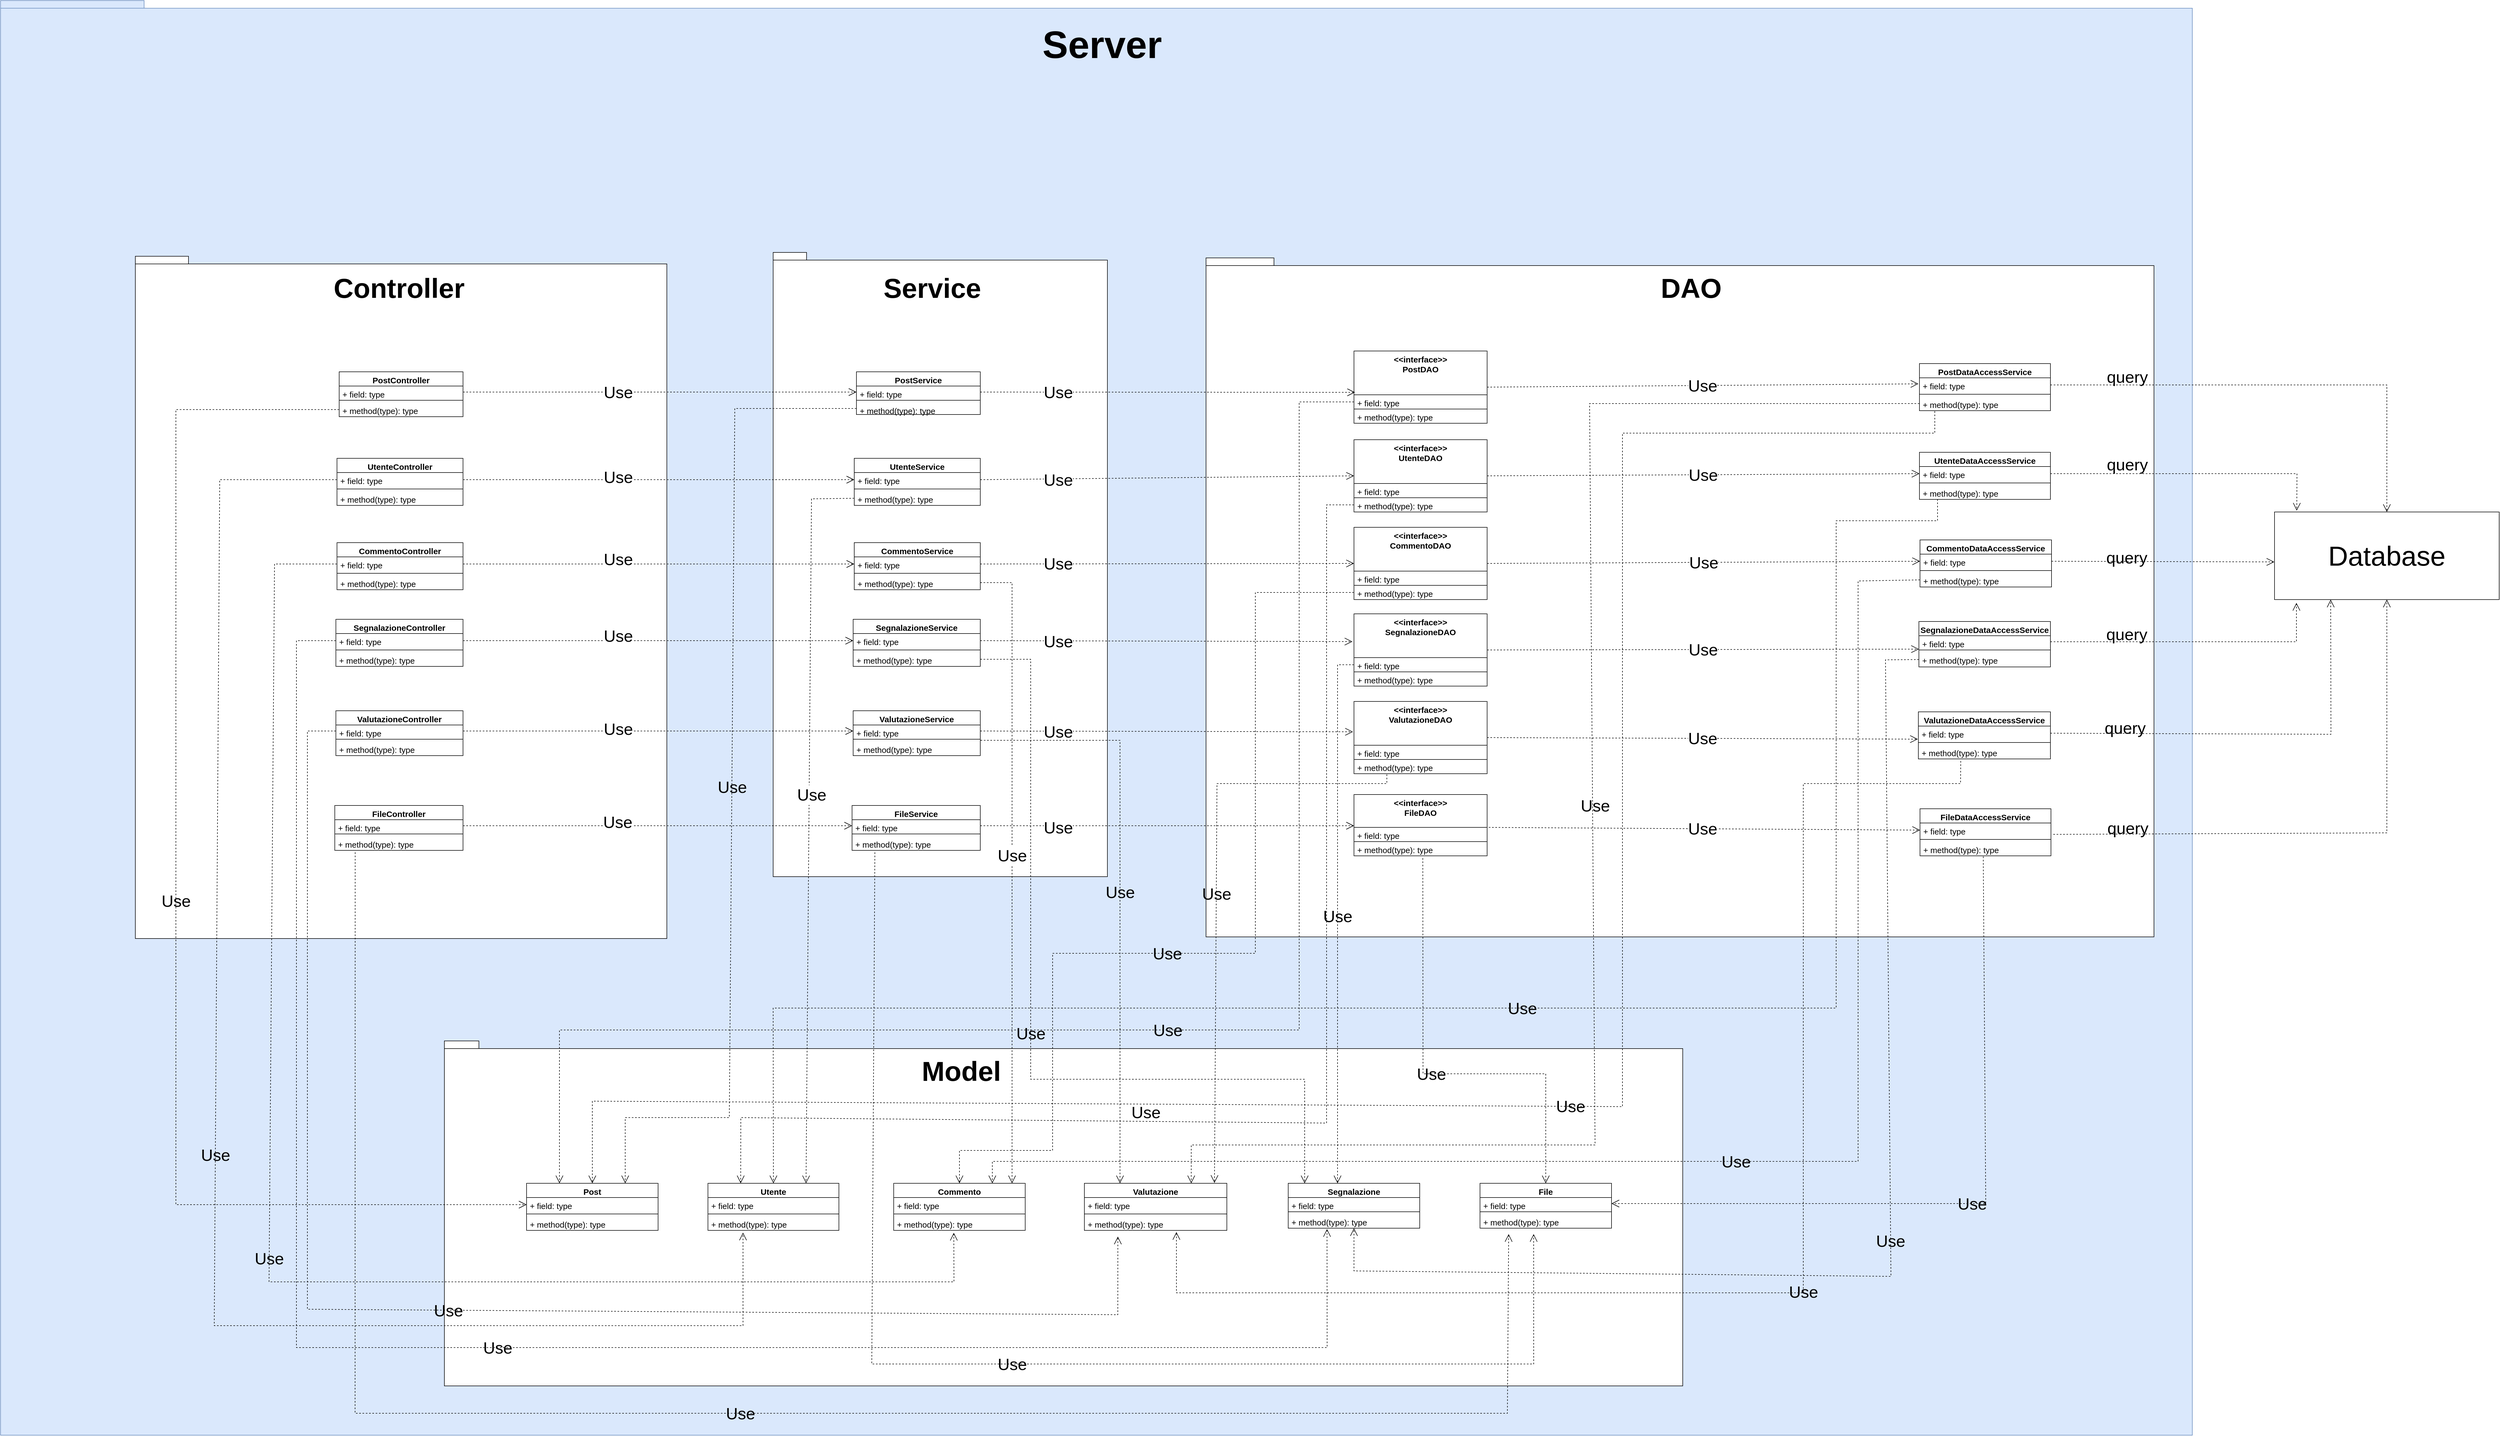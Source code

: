<mxfile version="20.8.7" type="device"><diagram id="xyouge1ueOPqfVqLcxEP" name="Pagina-1"><mxGraphModel dx="5250" dy="3874" grid="1" gridSize="10" guides="1" tooltips="1" connect="1" arrows="1" fold="1" page="1" pageScale="1" pageWidth="827" pageHeight="1169" math="0" shadow="0"><root><mxCell id="0"/><mxCell id="1" parent="0"/><mxCell id="EvdUmdaiTdktJ457QKRy-1" value="" style="shape=folder;fontStyle=1;spacingTop=10;tabWidth=40;tabHeight=14;tabPosition=left;html=1;fillColor=#dae8fc;strokeColor=#6c8ebf;labelBackgroundColor=none;" parent="1" vertex="1"><mxGeometry x="90" y="-210" width="4000" height="2620" as="geometry"/></mxCell><mxCell id="EvdUmdaiTdktJ457QKRy-12" value="" style="shape=folder;fontStyle=1;spacingTop=10;tabWidth=40;tabHeight=14;tabPosition=left;html=1;fontSize=15;" parent="1" vertex="1"><mxGeometry x="1500" y="250" width="610" height="1140" as="geometry"/></mxCell><mxCell id="EvdUmdaiTdktJ457QKRy-15" value="&lt;b&gt;&lt;font style=&quot;font-size: 50px;&quot;&gt;Service&lt;/font&gt;&lt;/b&gt;" style="text;html=1;align=center;verticalAlign=middle;resizable=0;points=[];autosize=1;strokeColor=none;fillColor=none;fontSize=15;" parent="1" vertex="1"><mxGeometry x="1690" y="280" width="200" height="70" as="geometry"/></mxCell><mxCell id="EvdUmdaiTdktJ457QKRy-24" value="" style="shape=folder;fontStyle=1;spacingTop=10;tabWidth=40;tabHeight=14;tabPosition=left;html=1;fontSize=15;" parent="1" vertex="1"><mxGeometry x="900" y="1690" width="2260" height="630" as="geometry"/></mxCell><mxCell id="EvdUmdaiTdktJ457QKRy-28" value="&lt;b&gt;&lt;font style=&quot;font-size: 50px;&quot;&gt;Model&lt;/font&gt;&lt;/b&gt;" style="text;html=1;align=center;verticalAlign=middle;resizable=0;points=[];autosize=1;strokeColor=none;fillColor=none;fontSize=15;" parent="1" vertex="1"><mxGeometry x="1758" y="1710" width="170" height="70" as="geometry"/></mxCell><mxCell id="EvdUmdaiTdktJ457QKRy-33" value="&lt;b&gt;&lt;font style=&quot;font-size: 70px;&quot;&gt;Server&lt;/font&gt;&lt;/b&gt;" style="text;html=1;align=center;verticalAlign=middle;resizable=0;points=[];autosize=1;strokeColor=none;fillColor=none;" parent="1" vertex="1"><mxGeometry x="1980" y="-180" width="240" height="100" as="geometry"/></mxCell><mxCell id="EvdUmdaiTdktJ457QKRy-41" value="PostService" style="swimlane;fontStyle=1;align=center;verticalAlign=top;childLayout=stackLayout;horizontal=1;startSize=26;horizontalStack=0;resizeParent=1;resizeParentMax=0;resizeLast=0;collapsible=1;marginBottom=0;fontSize=15;" parent="1" vertex="1"><mxGeometry x="1652" y="468" width="226" height="78" as="geometry"/></mxCell><mxCell id="EvdUmdaiTdktJ457QKRy-42" value="+ field: type" style="text;strokeColor=none;fillColor=none;align=left;verticalAlign=top;spacingLeft=4;spacingRight=4;overflow=hidden;rotatable=0;points=[[0,0.5],[1,0.5]];portConstraint=eastwest;fontSize=15;" parent="EvdUmdaiTdktJ457QKRy-41" vertex="1"><mxGeometry y="26" width="226" height="22" as="geometry"/></mxCell><mxCell id="EvdUmdaiTdktJ457QKRy-43" value="" style="line;strokeWidth=1;fillColor=none;align=left;verticalAlign=middle;spacingTop=-1;spacingLeft=3;spacingRight=3;rotatable=0;labelPosition=right;points=[];portConstraint=eastwest;strokeColor=inherit;fontSize=15;" parent="EvdUmdaiTdktJ457QKRy-41" vertex="1"><mxGeometry y="48" width="226" height="8" as="geometry"/></mxCell><mxCell id="EvdUmdaiTdktJ457QKRy-44" value="+ method(type): type" style="text;strokeColor=none;fillColor=none;align=left;verticalAlign=top;spacingLeft=4;spacingRight=4;overflow=hidden;rotatable=0;points=[[0,0.5],[1,0.5]];portConstraint=eastwest;fontSize=15;" parent="EvdUmdaiTdktJ457QKRy-41" vertex="1"><mxGeometry y="56" width="226" height="22" as="geometry"/></mxCell><mxCell id="EvdUmdaiTdktJ457QKRy-45" value="UtenteService" style="swimlane;fontStyle=1;align=center;verticalAlign=top;childLayout=stackLayout;horizontal=1;startSize=26;horizontalStack=0;resizeParent=1;resizeParentMax=0;resizeLast=0;collapsible=1;marginBottom=0;fontSize=15;" parent="1" vertex="1"><mxGeometry x="1648" y="626" width="230" height="86" as="geometry"/></mxCell><mxCell id="EvdUmdaiTdktJ457QKRy-46" value="+ field: type" style="text;strokeColor=none;fillColor=none;align=left;verticalAlign=top;spacingLeft=4;spacingRight=4;overflow=hidden;rotatable=0;points=[[0,0.5],[1,0.5]];portConstraint=eastwest;fontSize=15;" parent="EvdUmdaiTdktJ457QKRy-45" vertex="1"><mxGeometry y="26" width="230" height="26" as="geometry"/></mxCell><mxCell id="EvdUmdaiTdktJ457QKRy-47" value="" style="line;strokeWidth=1;fillColor=none;align=left;verticalAlign=middle;spacingTop=-1;spacingLeft=3;spacingRight=3;rotatable=0;labelPosition=right;points=[];portConstraint=eastwest;strokeColor=inherit;fontSize=15;" parent="EvdUmdaiTdktJ457QKRy-45" vertex="1"><mxGeometry y="52" width="230" height="8" as="geometry"/></mxCell><mxCell id="EvdUmdaiTdktJ457QKRy-48" value="+ method(type): type" style="text;strokeColor=none;fillColor=none;align=left;verticalAlign=top;spacingLeft=4;spacingRight=4;overflow=hidden;rotatable=0;points=[[0,0.5],[1,0.5]];portConstraint=eastwest;fontSize=15;" parent="EvdUmdaiTdktJ457QKRy-45" vertex="1"><mxGeometry y="60" width="230" height="26" as="geometry"/></mxCell><mxCell id="EvdUmdaiTdktJ457QKRy-49" value="ValutazioneService" style="swimlane;fontStyle=1;align=center;verticalAlign=top;childLayout=stackLayout;horizontal=1;startSize=26;horizontalStack=0;resizeParent=1;resizeParentMax=0;resizeLast=0;collapsible=1;marginBottom=0;fontSize=15;" parent="1" vertex="1"><mxGeometry x="1646" y="1087" width="232" height="82" as="geometry"/></mxCell><mxCell id="EvdUmdaiTdktJ457QKRy-50" value="+ field: type" style="text;strokeColor=none;fillColor=none;align=left;verticalAlign=top;spacingLeft=4;spacingRight=4;overflow=hidden;rotatable=0;points=[[0,0.5],[1,0.5]];portConstraint=eastwest;fontSize=15;" parent="EvdUmdaiTdktJ457QKRy-49" vertex="1"><mxGeometry y="26" width="232" height="22" as="geometry"/></mxCell><mxCell id="EvdUmdaiTdktJ457QKRy-51" value="" style="line;strokeWidth=1;fillColor=none;align=left;verticalAlign=middle;spacingTop=-1;spacingLeft=3;spacingRight=3;rotatable=0;labelPosition=right;points=[];portConstraint=eastwest;strokeColor=inherit;fontSize=15;" parent="EvdUmdaiTdktJ457QKRy-49" vertex="1"><mxGeometry y="48" width="232" height="8" as="geometry"/></mxCell><mxCell id="EvdUmdaiTdktJ457QKRy-52" value="+ method(type): type" style="text;strokeColor=none;fillColor=none;align=left;verticalAlign=top;spacingLeft=4;spacingRight=4;overflow=hidden;rotatable=0;points=[[0,0.5],[1,0.5]];portConstraint=eastwest;fontSize=15;" parent="EvdUmdaiTdktJ457QKRy-49" vertex="1"><mxGeometry y="56" width="232" height="26" as="geometry"/></mxCell><mxCell id="EvdUmdaiTdktJ457QKRy-53" value="SegnalazioneService" style="swimlane;fontStyle=1;align=center;verticalAlign=top;childLayout=stackLayout;horizontal=1;startSize=26;horizontalStack=0;resizeParent=1;resizeParentMax=0;resizeLast=0;collapsible=1;marginBottom=0;fontSize=15;" parent="1" vertex="1"><mxGeometry x="1646" y="920" width="232" height="86" as="geometry"/></mxCell><mxCell id="EvdUmdaiTdktJ457QKRy-54" value="+ field: type" style="text;strokeColor=none;fillColor=none;align=left;verticalAlign=top;spacingLeft=4;spacingRight=4;overflow=hidden;rotatable=0;points=[[0,0.5],[1,0.5]];portConstraint=eastwest;fontSize=15;" parent="EvdUmdaiTdktJ457QKRy-53" vertex="1"><mxGeometry y="26" width="232" height="26" as="geometry"/></mxCell><mxCell id="EvdUmdaiTdktJ457QKRy-55" value="" style="line;strokeWidth=1;fillColor=none;align=left;verticalAlign=middle;spacingTop=-1;spacingLeft=3;spacingRight=3;rotatable=0;labelPosition=right;points=[];portConstraint=eastwest;strokeColor=inherit;fontSize=15;" parent="EvdUmdaiTdktJ457QKRy-53" vertex="1"><mxGeometry y="52" width="232" height="8" as="geometry"/></mxCell><mxCell id="EvdUmdaiTdktJ457QKRy-56" value="+ method(type): type" style="text;strokeColor=none;fillColor=none;align=left;verticalAlign=top;spacingLeft=4;spacingRight=4;overflow=hidden;rotatable=0;points=[[0,0.5],[1,0.5]];portConstraint=eastwest;fontSize=15;" parent="EvdUmdaiTdktJ457QKRy-53" vertex="1"><mxGeometry y="60" width="232" height="26" as="geometry"/></mxCell><mxCell id="EvdUmdaiTdktJ457QKRy-57" value="Commento" style="swimlane;fontStyle=1;align=center;verticalAlign=top;childLayout=stackLayout;horizontal=1;startSize=26;horizontalStack=0;resizeParent=1;resizeParentMax=0;resizeLast=0;collapsible=1;marginBottom=0;fontSize=15;" parent="1" vertex="1"><mxGeometry x="1720" y="1950" width="240" height="86" as="geometry"/></mxCell><mxCell id="EvdUmdaiTdktJ457QKRy-58" value="+ field: type" style="text;strokeColor=none;fillColor=none;align=left;verticalAlign=top;spacingLeft=4;spacingRight=4;overflow=hidden;rotatable=0;points=[[0,0.5],[1,0.5]];portConstraint=eastwest;fontSize=15;" parent="EvdUmdaiTdktJ457QKRy-57" vertex="1"><mxGeometry y="26" width="240" height="26" as="geometry"/></mxCell><mxCell id="EvdUmdaiTdktJ457QKRy-59" value="" style="line;strokeWidth=1;fillColor=none;align=left;verticalAlign=middle;spacingTop=-1;spacingLeft=3;spacingRight=3;rotatable=0;labelPosition=right;points=[];portConstraint=eastwest;strokeColor=inherit;fontSize=15;" parent="EvdUmdaiTdktJ457QKRy-57" vertex="1"><mxGeometry y="52" width="240" height="8" as="geometry"/></mxCell><mxCell id="EvdUmdaiTdktJ457QKRy-60" value="+ method(type): type" style="text;strokeColor=none;fillColor=none;align=left;verticalAlign=top;spacingLeft=4;spacingRight=4;overflow=hidden;rotatable=0;points=[[0,0.5],[1,0.5]];portConstraint=eastwest;fontSize=15;" parent="EvdUmdaiTdktJ457QKRy-57" vertex="1"><mxGeometry y="60" width="240" height="26" as="geometry"/></mxCell><mxCell id="EvdUmdaiTdktJ457QKRy-61" value="Post" style="swimlane;fontStyle=1;align=center;verticalAlign=top;childLayout=stackLayout;horizontal=1;startSize=26;horizontalStack=0;resizeParent=1;resizeParentMax=0;resizeLast=0;collapsible=1;marginBottom=0;fontSize=15;" parent="1" vertex="1"><mxGeometry x="1050" y="1950" width="240" height="86" as="geometry"/></mxCell><mxCell id="EvdUmdaiTdktJ457QKRy-62" value="+ field: type" style="text;strokeColor=none;fillColor=none;align=left;verticalAlign=top;spacingLeft=4;spacingRight=4;overflow=hidden;rotatable=0;points=[[0,0.5],[1,0.5]];portConstraint=eastwest;fontSize=15;" parent="EvdUmdaiTdktJ457QKRy-61" vertex="1"><mxGeometry y="26" width="240" height="26" as="geometry"/></mxCell><mxCell id="EvdUmdaiTdktJ457QKRy-63" value="" style="line;strokeWidth=1;fillColor=none;align=left;verticalAlign=middle;spacingTop=-1;spacingLeft=3;spacingRight=3;rotatable=0;labelPosition=right;points=[];portConstraint=eastwest;strokeColor=inherit;fontSize=15;" parent="EvdUmdaiTdktJ457QKRy-61" vertex="1"><mxGeometry y="52" width="240" height="8" as="geometry"/></mxCell><mxCell id="EvdUmdaiTdktJ457QKRy-64" value="+ method(type): type" style="text;strokeColor=none;fillColor=none;align=left;verticalAlign=top;spacingLeft=4;spacingRight=4;overflow=hidden;rotatable=0;points=[[0,0.5],[1,0.5]];portConstraint=eastwest;fontSize=15;" parent="EvdUmdaiTdktJ457QKRy-61" vertex="1"><mxGeometry y="60" width="240" height="26" as="geometry"/></mxCell><mxCell id="EvdUmdaiTdktJ457QKRy-66" value="Segnalazione" style="swimlane;fontStyle=1;align=center;verticalAlign=top;childLayout=stackLayout;horizontal=1;startSize=26;horizontalStack=0;resizeParent=1;resizeParentMax=0;resizeLast=0;collapsible=1;marginBottom=0;fontSize=15;" parent="1" vertex="1"><mxGeometry x="2440" y="1950" width="240" height="82" as="geometry"/></mxCell><mxCell id="EvdUmdaiTdktJ457QKRy-67" value="+ field: type" style="text;strokeColor=none;fillColor=none;align=left;verticalAlign=top;spacingLeft=4;spacingRight=4;overflow=hidden;rotatable=0;points=[[0,0.5],[1,0.5]];portConstraint=eastwest;fontSize=15;" parent="EvdUmdaiTdktJ457QKRy-66" vertex="1"><mxGeometry y="26" width="240" height="22" as="geometry"/></mxCell><mxCell id="EvdUmdaiTdktJ457QKRy-68" value="" style="line;strokeWidth=1;fillColor=none;align=left;verticalAlign=middle;spacingTop=-1;spacingLeft=3;spacingRight=3;rotatable=0;labelPosition=right;points=[];portConstraint=eastwest;strokeColor=inherit;fontSize=15;" parent="EvdUmdaiTdktJ457QKRy-66" vertex="1"><mxGeometry y="48" width="240" height="8" as="geometry"/></mxCell><mxCell id="EvdUmdaiTdktJ457QKRy-69" value="+ method(type): type" style="text;strokeColor=none;fillColor=none;align=left;verticalAlign=top;spacingLeft=4;spacingRight=4;overflow=hidden;rotatable=0;points=[[0,0.5],[1,0.5]];portConstraint=eastwest;fontSize=15;" parent="EvdUmdaiTdktJ457QKRy-66" vertex="1"><mxGeometry y="56" width="240" height="26" as="geometry"/></mxCell><mxCell id="EvdUmdaiTdktJ457QKRy-70" value="Utente" style="swimlane;fontStyle=1;align=center;verticalAlign=top;childLayout=stackLayout;horizontal=1;startSize=26;horizontalStack=0;resizeParent=1;resizeParentMax=0;resizeLast=0;collapsible=1;marginBottom=0;fontSize=15;" parent="1" vertex="1"><mxGeometry x="1381" y="1950" width="239" height="86" as="geometry"/></mxCell><mxCell id="EvdUmdaiTdktJ457QKRy-71" value="+ field: type" style="text;strokeColor=none;fillColor=none;align=left;verticalAlign=top;spacingLeft=4;spacingRight=4;overflow=hidden;rotatable=0;points=[[0,0.5],[1,0.5]];portConstraint=eastwest;fontSize=15;" parent="EvdUmdaiTdktJ457QKRy-70" vertex="1"><mxGeometry y="26" width="239" height="26" as="geometry"/></mxCell><mxCell id="EvdUmdaiTdktJ457QKRy-72" value="" style="line;strokeWidth=1;fillColor=none;align=left;verticalAlign=middle;spacingTop=-1;spacingLeft=3;spacingRight=3;rotatable=0;labelPosition=right;points=[];portConstraint=eastwest;strokeColor=inherit;fontSize=15;" parent="EvdUmdaiTdktJ457QKRy-70" vertex="1"><mxGeometry y="52" width="239" height="8" as="geometry"/></mxCell><mxCell id="EvdUmdaiTdktJ457QKRy-73" value="+ method(type): type" style="text;strokeColor=none;fillColor=none;align=left;verticalAlign=top;spacingLeft=4;spacingRight=4;overflow=hidden;rotatable=0;points=[[0,0.5],[1,0.5]];portConstraint=eastwest;fontSize=15;" parent="EvdUmdaiTdktJ457QKRy-70" vertex="1"><mxGeometry y="60" width="239" height="26" as="geometry"/></mxCell><mxCell id="EvdUmdaiTdktJ457QKRy-74" value="Valutazione" style="swimlane;fontStyle=1;align=center;verticalAlign=top;childLayout=stackLayout;horizontal=1;startSize=26;horizontalStack=0;resizeParent=1;resizeParentMax=0;resizeLast=0;collapsible=1;marginBottom=0;fontSize=15;" parent="1" vertex="1"><mxGeometry x="2068" y="1950" width="260" height="86" as="geometry"/></mxCell><mxCell id="EvdUmdaiTdktJ457QKRy-75" value="+ field: type" style="text;strokeColor=none;fillColor=none;align=left;verticalAlign=top;spacingLeft=4;spacingRight=4;overflow=hidden;rotatable=0;points=[[0,0.5],[1,0.5]];portConstraint=eastwest;fontSize=15;" parent="EvdUmdaiTdktJ457QKRy-74" vertex="1"><mxGeometry y="26" width="260" height="26" as="geometry"/></mxCell><mxCell id="EvdUmdaiTdktJ457QKRy-76" value="" style="line;strokeWidth=1;fillColor=none;align=left;verticalAlign=middle;spacingTop=-1;spacingLeft=3;spacingRight=3;rotatable=0;labelPosition=right;points=[];portConstraint=eastwest;strokeColor=inherit;fontSize=15;" parent="EvdUmdaiTdktJ457QKRy-74" vertex="1"><mxGeometry y="52" width="260" height="8" as="geometry"/></mxCell><mxCell id="EvdUmdaiTdktJ457QKRy-77" value="+ method(type): type" style="text;strokeColor=none;fillColor=none;align=left;verticalAlign=top;spacingLeft=4;spacingRight=4;overflow=hidden;rotatable=0;points=[[0,0.5],[1,0.5]];portConstraint=eastwest;fontSize=15;" parent="EvdUmdaiTdktJ457QKRy-74" vertex="1"><mxGeometry y="60" width="260" height="26" as="geometry"/></mxCell><mxCell id="V8buH1kdOxUkixhrZ9d2-8" value="CommentoService" style="swimlane;fontStyle=1;align=center;verticalAlign=top;childLayout=stackLayout;horizontal=1;startSize=26;horizontalStack=0;resizeParent=1;resizeParentMax=0;resizeLast=0;collapsible=1;marginBottom=0;fontSize=15;" parent="1" vertex="1"><mxGeometry x="1648" y="780" width="230" height="86" as="geometry"/></mxCell><mxCell id="V8buH1kdOxUkixhrZ9d2-9" value="+ field: type" style="text;strokeColor=none;fillColor=none;align=left;verticalAlign=top;spacingLeft=4;spacingRight=4;overflow=hidden;rotatable=0;points=[[0,0.5],[1,0.5]];portConstraint=eastwest;fontSize=15;" parent="V8buH1kdOxUkixhrZ9d2-8" vertex="1"><mxGeometry y="26" width="230" height="26" as="geometry"/></mxCell><mxCell id="V8buH1kdOxUkixhrZ9d2-10" value="" style="line;strokeWidth=1;fillColor=none;align=left;verticalAlign=middle;spacingTop=-1;spacingLeft=3;spacingRight=3;rotatable=0;labelPosition=right;points=[];portConstraint=eastwest;strokeColor=inherit;fontSize=15;" parent="V8buH1kdOxUkixhrZ9d2-8" vertex="1"><mxGeometry y="52" width="230" height="8" as="geometry"/></mxCell><mxCell id="V8buH1kdOxUkixhrZ9d2-11" value="+ method(type): type" style="text;strokeColor=none;fillColor=none;align=left;verticalAlign=top;spacingLeft=4;spacingRight=4;overflow=hidden;rotatable=0;points=[[0,0.5],[1,0.5]];portConstraint=eastwest;fontSize=15;" parent="V8buH1kdOxUkixhrZ9d2-8" vertex="1"><mxGeometry y="60" width="230" height="26" as="geometry"/></mxCell><mxCell id="bfYQVJXwIS9kb4DZMtUN-1" value="" style="shape=folder;fontStyle=1;spacingTop=10;tabWidth=40;tabHeight=14;tabPosition=left;html=1;fontSize=15;" parent="1" vertex="1"><mxGeometry x="336" y="257" width="970" height="1246" as="geometry"/></mxCell><mxCell id="bfYQVJXwIS9kb4DZMtUN-3" value="" style="shape=folder;fontStyle=1;spacingTop=10;tabWidth=40;tabHeight=14;tabPosition=left;html=1;fontSize=15;" parent="1" vertex="1"><mxGeometry x="2290" y="260" width="1730" height="1240" as="geometry"/></mxCell><mxCell id="bfYQVJXwIS9kb4DZMtUN-4" value="&lt;b&gt;&lt;font style=&quot;font-size: 50px;&quot;&gt;DAO&lt;/font&gt;&lt;/b&gt;" style="text;html=1;align=center;verticalAlign=middle;resizable=0;points=[];autosize=1;strokeColor=none;fillColor=none;fontSize=15;" parent="1" vertex="1"><mxGeometry x="3110" y="280" width="130" height="70" as="geometry"/></mxCell><mxCell id="bfYQVJXwIS9kb4DZMtUN-5" value="CommentoDataAccessService" style="swimlane;fontStyle=1;align=center;verticalAlign=top;childLayout=stackLayout;horizontal=1;startSize=26;horizontalStack=0;resizeParent=1;resizeParentMax=0;resizeLast=0;collapsible=1;marginBottom=0;fontSize=15;" parent="1" vertex="1"><mxGeometry x="3593" y="775" width="240" height="86" as="geometry"/></mxCell><mxCell id="bfYQVJXwIS9kb4DZMtUN-6" value="+ field: type" style="text;strokeColor=none;fillColor=none;align=left;verticalAlign=top;spacingLeft=4;spacingRight=4;overflow=hidden;rotatable=0;points=[[0,0.5],[1,0.5]];portConstraint=eastwest;fontSize=15;" parent="bfYQVJXwIS9kb4DZMtUN-5" vertex="1"><mxGeometry y="26" width="240" height="26" as="geometry"/></mxCell><mxCell id="bfYQVJXwIS9kb4DZMtUN-7" value="" style="line;strokeWidth=1;fillColor=none;align=left;verticalAlign=middle;spacingTop=-1;spacingLeft=3;spacingRight=3;rotatable=0;labelPosition=right;points=[];portConstraint=eastwest;strokeColor=inherit;fontSize=15;" parent="bfYQVJXwIS9kb4DZMtUN-5" vertex="1"><mxGeometry y="52" width="240" height="8" as="geometry"/></mxCell><mxCell id="bfYQVJXwIS9kb4DZMtUN-8" value="+ method(type): type" style="text;strokeColor=none;fillColor=none;align=left;verticalAlign=top;spacingLeft=4;spacingRight=4;overflow=hidden;rotatable=0;points=[[0,0.5],[1,0.5]];portConstraint=eastwest;fontSize=15;" parent="bfYQVJXwIS9kb4DZMtUN-5" vertex="1"><mxGeometry y="60" width="240" height="26" as="geometry"/></mxCell><mxCell id="bfYQVJXwIS9kb4DZMtUN-9" value="&lt;&lt;interface&gt;&gt;&#10;PostDAO" style="swimlane;fontStyle=1;align=center;verticalAlign=top;childLayout=stackLayout;horizontal=1;startSize=80;horizontalStack=0;resizeParent=1;resizeParentMax=0;resizeLast=0;collapsible=1;marginBottom=0;fontSize=15;container=0;" parent="1" vertex="1"><mxGeometry x="2560" y="430" width="243" height="132" as="geometry"><mxRectangle x="2561" y="470" width="239" height="70" as="alternateBounds"/></mxGeometry></mxCell><mxCell id="bfYQVJXwIS9kb4DZMtUN-13" value="SegnalazioneDataAccessService" style="swimlane;fontStyle=1;align=center;verticalAlign=top;childLayout=stackLayout;horizontal=1;startSize=26;horizontalStack=0;resizeParent=1;resizeParentMax=0;resizeLast=0;collapsible=1;marginBottom=0;fontSize=15;" parent="1" vertex="1"><mxGeometry x="3591" y="924" width="240" height="83" as="geometry"/></mxCell><mxCell id="bfYQVJXwIS9kb4DZMtUN-14" value="+ field: type" style="text;strokeColor=none;fillColor=none;align=left;verticalAlign=top;spacingLeft=4;spacingRight=4;overflow=hidden;rotatable=0;points=[[0,0.5],[1,0.5]];portConstraint=eastwest;fontSize=15;" parent="bfYQVJXwIS9kb4DZMtUN-13" vertex="1"><mxGeometry y="26" width="240" height="22" as="geometry"/></mxCell><mxCell id="bfYQVJXwIS9kb4DZMtUN-15" value="" style="line;strokeWidth=1;fillColor=none;align=left;verticalAlign=middle;spacingTop=-1;spacingLeft=3;spacingRight=3;rotatable=0;labelPosition=right;points=[];portConstraint=eastwest;strokeColor=inherit;fontSize=15;" parent="bfYQVJXwIS9kb4DZMtUN-13" vertex="1"><mxGeometry y="48" width="240" height="8" as="geometry"/></mxCell><mxCell id="bfYQVJXwIS9kb4DZMtUN-16" value="+ method(type): type" style="text;strokeColor=none;fillColor=none;align=left;verticalAlign=top;spacingLeft=4;spacingRight=4;overflow=hidden;rotatable=0;points=[[0,0.5],[1,0.5]];portConstraint=eastwest;fontSize=15;" parent="bfYQVJXwIS9kb4DZMtUN-13" vertex="1"><mxGeometry y="56" width="240" height="27" as="geometry"/></mxCell><mxCell id="bfYQVJXwIS9kb4DZMtUN-17" value="UtenteDataAccessService" style="swimlane;fontStyle=1;align=center;verticalAlign=top;childLayout=stackLayout;horizontal=1;startSize=26;horizontalStack=0;resizeParent=1;resizeParentMax=0;resizeLast=0;collapsible=1;marginBottom=0;fontSize=15;" parent="1" vertex="1"><mxGeometry x="3592" y="615" width="239" height="86" as="geometry"/></mxCell><mxCell id="bfYQVJXwIS9kb4DZMtUN-18" value="+ field: type" style="text;strokeColor=none;fillColor=none;align=left;verticalAlign=top;spacingLeft=4;spacingRight=4;overflow=hidden;rotatable=0;points=[[0,0.5],[1,0.5]];portConstraint=eastwest;fontSize=15;" parent="bfYQVJXwIS9kb4DZMtUN-17" vertex="1"><mxGeometry y="26" width="239" height="26" as="geometry"/></mxCell><mxCell id="bfYQVJXwIS9kb4DZMtUN-19" value="" style="line;strokeWidth=1;fillColor=none;align=left;verticalAlign=middle;spacingTop=-1;spacingLeft=3;spacingRight=3;rotatable=0;labelPosition=right;points=[];portConstraint=eastwest;strokeColor=inherit;fontSize=15;" parent="bfYQVJXwIS9kb4DZMtUN-17" vertex="1"><mxGeometry y="52" width="239" height="8" as="geometry"/></mxCell><mxCell id="bfYQVJXwIS9kb4DZMtUN-20" value="+ method(type): type" style="text;strokeColor=none;fillColor=none;align=left;verticalAlign=top;spacingLeft=4;spacingRight=4;overflow=hidden;rotatable=0;points=[[0,0.5],[1,0.5]];portConstraint=eastwest;fontSize=15;" parent="bfYQVJXwIS9kb4DZMtUN-17" vertex="1"><mxGeometry y="60" width="239" height="26" as="geometry"/></mxCell><mxCell id="bfYQVJXwIS9kb4DZMtUN-21" value="ValutazioneDataAccessService" style="swimlane;fontStyle=1;align=center;verticalAlign=top;childLayout=stackLayout;horizontal=1;startSize=26;horizontalStack=0;resizeParent=1;resizeParentMax=0;resizeLast=0;collapsible=1;marginBottom=0;fontSize=15;" parent="1" vertex="1"><mxGeometry x="3590" y="1089" width="241" height="86" as="geometry"/></mxCell><mxCell id="bfYQVJXwIS9kb4DZMtUN-22" value="+ field: type" style="text;strokeColor=none;fillColor=none;align=left;verticalAlign=top;spacingLeft=4;spacingRight=4;overflow=hidden;rotatable=0;points=[[0,0.5],[1,0.5]];portConstraint=eastwest;fontSize=15;" parent="bfYQVJXwIS9kb4DZMtUN-21" vertex="1"><mxGeometry y="26" width="241" height="26" as="geometry"/></mxCell><mxCell id="bfYQVJXwIS9kb4DZMtUN-23" value="" style="line;strokeWidth=1;fillColor=none;align=left;verticalAlign=middle;spacingTop=-1;spacingLeft=3;spacingRight=3;rotatable=0;labelPosition=right;points=[];portConstraint=eastwest;strokeColor=inherit;fontSize=15;" parent="bfYQVJXwIS9kb4DZMtUN-21" vertex="1"><mxGeometry y="52" width="241" height="8" as="geometry"/></mxCell><mxCell id="bfYQVJXwIS9kb4DZMtUN-24" value="+ method(type): type" style="text;strokeColor=none;fillColor=none;align=left;verticalAlign=top;spacingLeft=4;spacingRight=4;overflow=hidden;rotatable=0;points=[[0,0.5],[1,0.5]];portConstraint=eastwest;fontSize=15;" parent="bfYQVJXwIS9kb4DZMtUN-21" vertex="1"><mxGeometry y="60" width="241" height="26" as="geometry"/></mxCell><mxCell id="bfYQVJXwIS9kb4DZMtUN-25" value="FileDataAccessService" style="swimlane;fontStyle=1;align=center;verticalAlign=top;childLayout=stackLayout;horizontal=1;startSize=26;horizontalStack=0;resizeParent=1;resizeParentMax=0;resizeLast=0;collapsible=1;marginBottom=0;fontSize=15;" parent="1" vertex="1"><mxGeometry x="3593" y="1266" width="239" height="86" as="geometry"/></mxCell><mxCell id="bfYQVJXwIS9kb4DZMtUN-26" value="+ field: type" style="text;strokeColor=none;fillColor=none;align=left;verticalAlign=top;spacingLeft=4;spacingRight=4;overflow=hidden;rotatable=0;points=[[0,0.5],[1,0.5]];portConstraint=eastwest;fontSize=15;" parent="bfYQVJXwIS9kb4DZMtUN-25" vertex="1"><mxGeometry y="26" width="239" height="26" as="geometry"/></mxCell><mxCell id="bfYQVJXwIS9kb4DZMtUN-27" value="" style="line;strokeWidth=1;fillColor=none;align=left;verticalAlign=middle;spacingTop=-1;spacingLeft=3;spacingRight=3;rotatable=0;labelPosition=right;points=[];portConstraint=eastwest;strokeColor=inherit;fontSize=15;" parent="bfYQVJXwIS9kb4DZMtUN-25" vertex="1"><mxGeometry y="52" width="239" height="8" as="geometry"/></mxCell><mxCell id="bfYQVJXwIS9kb4DZMtUN-28" value="+ method(type): type" style="text;strokeColor=none;fillColor=none;align=left;verticalAlign=top;spacingLeft=4;spacingRight=4;overflow=hidden;rotatable=0;points=[[0,0.5],[1,0.5]];portConstraint=eastwest;fontSize=15;" parent="bfYQVJXwIS9kb4DZMtUN-25" vertex="1"><mxGeometry y="60" width="239" height="26" as="geometry"/></mxCell><mxCell id="bfYQVJXwIS9kb4DZMtUN-10" value="+ field: type" style="text;strokeColor=none;fillColor=none;align=left;verticalAlign=top;spacingLeft=4;spacingRight=4;overflow=hidden;rotatable=0;points=[[0,0.5],[1,0.5]];portConstraint=eastwest;fontSize=15;" parent="1" vertex="1"><mxGeometry x="2560" y="510" width="243" height="26" as="geometry"/></mxCell><mxCell id="bfYQVJXwIS9kb4DZMtUN-12" value="+ method(type): type" style="text;strokeColor=default;fillColor=none;align=left;verticalAlign=top;spacingLeft=4;spacingRight=4;overflow=hidden;rotatable=0;points=[[0,0.5],[1,0.5]];portConstraint=eastwest;fontSize=15;" parent="1" vertex="1"><mxGeometry x="2560" y="536" width="243" height="26" as="geometry"/></mxCell><mxCell id="bfYQVJXwIS9kb4DZMtUN-36" value="&lt;&lt;interface&gt;&gt;&#10;UtenteDAO" style="swimlane;fontStyle=1;align=center;verticalAlign=top;childLayout=stackLayout;horizontal=1;startSize=80;horizontalStack=0;resizeParent=1;resizeParentMax=0;resizeLast=0;collapsible=1;marginBottom=0;fontSize=15;container=0;" parent="1" vertex="1"><mxGeometry x="2560" y="592" width="243" height="132" as="geometry"><mxRectangle x="2561" y="470" width="239" height="70" as="alternateBounds"/></mxGeometry></mxCell><mxCell id="bfYQVJXwIS9kb4DZMtUN-37" value="+ field: type" style="text;strokeColor=none;fillColor=none;align=left;verticalAlign=top;spacingLeft=4;spacingRight=4;overflow=hidden;rotatable=0;points=[[0,0.5],[1,0.5]];portConstraint=eastwest;fontSize=15;" parent="1" vertex="1"><mxGeometry x="2560" y="672" width="243" height="26" as="geometry"/></mxCell><mxCell id="bfYQVJXwIS9kb4DZMtUN-38" value="+ method(type): type" style="text;strokeColor=default;fillColor=none;align=left;verticalAlign=top;spacingLeft=4;spacingRight=4;overflow=hidden;rotatable=0;points=[[0,0.5],[1,0.5]];portConstraint=eastwest;fontSize=15;" parent="1" vertex="1"><mxGeometry x="2560" y="698" width="243" height="26" as="geometry"/></mxCell><mxCell id="bfYQVJXwIS9kb4DZMtUN-55" value="&lt;&lt;interface&gt;&gt;&#10;CommentoDAO" style="swimlane;fontStyle=1;align=center;verticalAlign=top;childLayout=stackLayout;horizontal=1;startSize=80;horizontalStack=0;resizeParent=1;resizeParentMax=0;resizeLast=0;collapsible=1;marginBottom=0;fontSize=15;container=0;" parent="1" vertex="1"><mxGeometry x="2560" y="752" width="243" height="132" as="geometry"><mxRectangle x="2561" y="470" width="239" height="70" as="alternateBounds"/></mxGeometry></mxCell><mxCell id="bfYQVJXwIS9kb4DZMtUN-56" value="+ field: type" style="text;strokeColor=none;fillColor=none;align=left;verticalAlign=top;spacingLeft=4;spacingRight=4;overflow=hidden;rotatable=0;points=[[0,0.5],[1,0.5]];portConstraint=eastwest;fontSize=15;" parent="1" vertex="1"><mxGeometry x="2560" y="832" width="243" height="26" as="geometry"/></mxCell><mxCell id="bfYQVJXwIS9kb4DZMtUN-57" value="+ method(type): type" style="text;strokeColor=default;fillColor=none;align=left;verticalAlign=top;spacingLeft=4;spacingRight=4;overflow=hidden;rotatable=0;points=[[0,0.5],[1,0.5]];portConstraint=eastwest;fontSize=15;" parent="1" vertex="1"><mxGeometry x="2560" y="858" width="243" height="26" as="geometry"/></mxCell><mxCell id="bfYQVJXwIS9kb4DZMtUN-58" value="&lt;&lt;interface&gt;&gt;&#10;SegnalazioneDAO" style="swimlane;fontStyle=1;align=center;verticalAlign=top;childLayout=stackLayout;horizontal=1;startSize=80;horizontalStack=0;resizeParent=1;resizeParentMax=0;resizeLast=0;collapsible=1;marginBottom=0;fontSize=15;container=0;" parent="1" vertex="1"><mxGeometry x="2560" y="910" width="243" height="132" as="geometry"><mxRectangle x="2561" y="470" width="239" height="70" as="alternateBounds"/></mxGeometry></mxCell><mxCell id="bfYQVJXwIS9kb4DZMtUN-59" value="+ field: type" style="text;strokeColor=none;fillColor=none;align=left;verticalAlign=top;spacingLeft=4;spacingRight=4;overflow=hidden;rotatable=0;points=[[0,0.5],[1,0.5]];portConstraint=eastwest;fontSize=15;" parent="1" vertex="1"><mxGeometry x="2560" y="990" width="243" height="26" as="geometry"/></mxCell><mxCell id="bfYQVJXwIS9kb4DZMtUN-60" value="+ method(type): type" style="text;strokeColor=default;fillColor=none;align=left;verticalAlign=top;spacingLeft=4;spacingRight=4;overflow=hidden;rotatable=0;points=[[0,0.5],[1,0.5]];portConstraint=eastwest;fontSize=15;" parent="1" vertex="1"><mxGeometry x="2560" y="1016" width="243" height="26" as="geometry"/></mxCell><mxCell id="bfYQVJXwIS9kb4DZMtUN-61" value="&lt;&lt;interface&gt;&gt;&#10;ValutazioneDAO" style="swimlane;fontStyle=1;align=center;verticalAlign=top;childLayout=stackLayout;horizontal=1;startSize=80;horizontalStack=0;resizeParent=1;resizeParentMax=0;resizeLast=0;collapsible=1;marginBottom=0;fontSize=15;container=0;" parent="1" vertex="1"><mxGeometry x="2560" y="1070" width="243" height="132" as="geometry"><mxRectangle x="2561" y="470" width="239" height="70" as="alternateBounds"/></mxGeometry></mxCell><mxCell id="bfYQVJXwIS9kb4DZMtUN-62" value="+ field: type" style="text;strokeColor=none;fillColor=none;align=left;verticalAlign=top;spacingLeft=4;spacingRight=4;overflow=hidden;rotatable=0;points=[[0,0.5],[1,0.5]];portConstraint=eastwest;fontSize=15;" parent="1" vertex="1"><mxGeometry x="2560" y="1150" width="243" height="26" as="geometry"/></mxCell><mxCell id="bfYQVJXwIS9kb4DZMtUN-63" value="+ method(type): type" style="text;strokeColor=default;fillColor=none;align=left;verticalAlign=top;spacingLeft=4;spacingRight=4;overflow=hidden;rotatable=0;points=[[0,0.5],[1,0.5]];portConstraint=eastwest;fontSize=15;" parent="1" vertex="1"><mxGeometry x="2560" y="1176" width="243" height="26" as="geometry"/></mxCell><mxCell id="bfYQVJXwIS9kb4DZMtUN-64" value="&lt;&lt;interface&gt;&gt;&#10;FileDAO" style="swimlane;fontStyle=1;align=center;verticalAlign=top;childLayout=stackLayout;horizontal=1;startSize=60;horizontalStack=0;resizeParent=1;resizeParentMax=0;resizeLast=0;collapsible=1;marginBottom=0;fontSize=15;container=0;" parent="1" vertex="1"><mxGeometry x="2560" y="1240" width="243" height="86" as="geometry"><mxRectangle x="2561" y="470" width="239" height="70" as="alternateBounds"/></mxGeometry></mxCell><mxCell id="bfYQVJXwIS9kb4DZMtUN-65" value="+ field: type" style="text;strokeColor=none;fillColor=none;align=left;verticalAlign=top;spacingLeft=4;spacingRight=4;overflow=hidden;rotatable=0;points=[[0,0.5],[1,0.5]];portConstraint=eastwest;fontSize=15;" parent="bfYQVJXwIS9kb4DZMtUN-64" vertex="1"><mxGeometry y="60" width="243" height="26" as="geometry"/></mxCell><mxCell id="bfYQVJXwIS9kb4DZMtUN-66" value="+ method(type): type" style="text;strokeColor=default;fillColor=none;align=left;verticalAlign=top;spacingLeft=4;spacingRight=4;overflow=hidden;rotatable=0;points=[[0,0.5],[1,0.5]];portConstraint=eastwest;fontSize=15;" parent="1" vertex="1"><mxGeometry x="2560" y="1326" width="243" height="26" as="geometry"/></mxCell><mxCell id="bfYQVJXwIS9kb4DZMtUN-67" value="PostDataAccessService" style="swimlane;fontStyle=1;align=center;verticalAlign=top;childLayout=stackLayout;horizontal=1;startSize=26;horizontalStack=0;resizeParent=1;resizeParentMax=0;resizeLast=0;collapsible=1;marginBottom=0;fontSize=15;" parent="1" vertex="1"><mxGeometry x="3592" y="453" width="239" height="86" as="geometry"/></mxCell><mxCell id="bfYQVJXwIS9kb4DZMtUN-68" value="+ field: type" style="text;strokeColor=none;fillColor=none;align=left;verticalAlign=top;spacingLeft=4;spacingRight=4;overflow=hidden;rotatable=0;points=[[0,0.5],[1,0.5]];portConstraint=eastwest;fontSize=15;" parent="bfYQVJXwIS9kb4DZMtUN-67" vertex="1"><mxGeometry y="26" width="239" height="26" as="geometry"/></mxCell><mxCell id="bfYQVJXwIS9kb4DZMtUN-69" value="" style="line;strokeWidth=1;fillColor=none;align=left;verticalAlign=middle;spacingTop=-1;spacingLeft=3;spacingRight=3;rotatable=0;labelPosition=right;points=[];portConstraint=eastwest;strokeColor=inherit;fontSize=15;" parent="bfYQVJXwIS9kb4DZMtUN-67" vertex="1"><mxGeometry y="52" width="239" height="8" as="geometry"/></mxCell><mxCell id="bfYQVJXwIS9kb4DZMtUN-70" value="+ method(type): type" style="text;strokeColor=none;fillColor=none;align=left;verticalAlign=top;spacingLeft=4;spacingRight=4;overflow=hidden;rotatable=0;points=[[0,0.5],[1,0.5]];portConstraint=eastwest;fontSize=15;" parent="bfYQVJXwIS9kb4DZMtUN-67" vertex="1"><mxGeometry y="60" width="239" height="26" as="geometry"/></mxCell><mxCell id="bfYQVJXwIS9kb4DZMtUN-72" value="FileService" style="swimlane;fontStyle=1;align=center;verticalAlign=top;childLayout=stackLayout;horizontal=1;startSize=26;horizontalStack=0;resizeParent=1;resizeParentMax=0;resizeLast=0;collapsible=1;marginBottom=0;fontSize=15;" parent="1" vertex="1"><mxGeometry x="1644" y="1260" width="234" height="82" as="geometry"/></mxCell><mxCell id="bfYQVJXwIS9kb4DZMtUN-73" value="+ field: type" style="text;strokeColor=none;fillColor=none;align=left;verticalAlign=top;spacingLeft=4;spacingRight=4;overflow=hidden;rotatable=0;points=[[0,0.5],[1,0.5]];portConstraint=eastwest;fontSize=15;" parent="bfYQVJXwIS9kb4DZMtUN-72" vertex="1"><mxGeometry y="26" width="234" height="22" as="geometry"/></mxCell><mxCell id="bfYQVJXwIS9kb4DZMtUN-74" value="" style="line;strokeWidth=1;fillColor=none;align=left;verticalAlign=middle;spacingTop=-1;spacingLeft=3;spacingRight=3;rotatable=0;labelPosition=right;points=[];portConstraint=eastwest;strokeColor=inherit;fontSize=15;" parent="bfYQVJXwIS9kb4DZMtUN-72" vertex="1"><mxGeometry y="48" width="234" height="8" as="geometry"/></mxCell><mxCell id="bfYQVJXwIS9kb4DZMtUN-75" value="+ method(type): type" style="text;strokeColor=none;fillColor=none;align=left;verticalAlign=top;spacingLeft=4;spacingRight=4;overflow=hidden;rotatable=0;points=[[0,0.5],[1,0.5]];portConstraint=eastwest;fontSize=15;" parent="bfYQVJXwIS9kb4DZMtUN-72" vertex="1"><mxGeometry y="56" width="234" height="26" as="geometry"/></mxCell><mxCell id="bfYQVJXwIS9kb4DZMtUN-76" value="&lt;b&gt;&lt;font style=&quot;font-size: 50px;&quot;&gt;Controller&lt;/font&gt;&lt;/b&gt;" style="text;html=1;align=center;verticalAlign=middle;resizable=0;points=[];autosize=1;strokeColor=none;fillColor=none;fontSize=15;" parent="1" vertex="1"><mxGeometry x="687" y="280" width="260" height="70" as="geometry"/></mxCell><mxCell id="bfYQVJXwIS9kb4DZMtUN-77" value="PostController" style="swimlane;fontStyle=1;align=center;verticalAlign=top;childLayout=stackLayout;horizontal=1;startSize=26;horizontalStack=0;resizeParent=1;resizeParentMax=0;resizeLast=0;collapsible=1;marginBottom=0;fontSize=15;" parent="1" vertex="1"><mxGeometry x="708" y="468" width="226" height="82" as="geometry"/></mxCell><mxCell id="bfYQVJXwIS9kb4DZMtUN-78" value="+ field: type" style="text;strokeColor=none;fillColor=none;align=left;verticalAlign=top;spacingLeft=4;spacingRight=4;overflow=hidden;rotatable=0;points=[[0,0.5],[1,0.5]];portConstraint=eastwest;fontSize=15;" parent="bfYQVJXwIS9kb4DZMtUN-77" vertex="1"><mxGeometry y="26" width="226" height="22" as="geometry"/></mxCell><mxCell id="bfYQVJXwIS9kb4DZMtUN-79" value="" style="line;strokeWidth=1;fillColor=none;align=left;verticalAlign=middle;spacingTop=-1;spacingLeft=3;spacingRight=3;rotatable=0;labelPosition=right;points=[];portConstraint=eastwest;strokeColor=inherit;fontSize=15;" parent="bfYQVJXwIS9kb4DZMtUN-77" vertex="1"><mxGeometry y="48" width="226" height="8" as="geometry"/></mxCell><mxCell id="bfYQVJXwIS9kb4DZMtUN-80" value="+ method(type): type" style="text;strokeColor=none;fillColor=none;align=left;verticalAlign=top;spacingLeft=4;spacingRight=4;overflow=hidden;rotatable=0;points=[[0,0.5],[1,0.5]];portConstraint=eastwest;fontSize=15;" parent="bfYQVJXwIS9kb4DZMtUN-77" vertex="1"><mxGeometry y="56" width="226" height="26" as="geometry"/></mxCell><mxCell id="bfYQVJXwIS9kb4DZMtUN-81" value="UtenteController" style="swimlane;fontStyle=1;align=center;verticalAlign=top;childLayout=stackLayout;horizontal=1;startSize=26;horizontalStack=0;resizeParent=1;resizeParentMax=0;resizeLast=0;collapsible=1;marginBottom=0;fontSize=15;" parent="1" vertex="1"><mxGeometry x="704" y="626" width="230" height="86" as="geometry"/></mxCell><mxCell id="bfYQVJXwIS9kb4DZMtUN-82" value="+ field: type" style="text;strokeColor=none;fillColor=none;align=left;verticalAlign=top;spacingLeft=4;spacingRight=4;overflow=hidden;rotatable=0;points=[[0,0.5],[1,0.5]];portConstraint=eastwest;fontSize=15;" parent="bfYQVJXwIS9kb4DZMtUN-81" vertex="1"><mxGeometry y="26" width="230" height="26" as="geometry"/></mxCell><mxCell id="bfYQVJXwIS9kb4DZMtUN-83" value="" style="line;strokeWidth=1;fillColor=none;align=left;verticalAlign=middle;spacingTop=-1;spacingLeft=3;spacingRight=3;rotatable=0;labelPosition=right;points=[];portConstraint=eastwest;strokeColor=inherit;fontSize=15;" parent="bfYQVJXwIS9kb4DZMtUN-81" vertex="1"><mxGeometry y="52" width="230" height="8" as="geometry"/></mxCell><mxCell id="bfYQVJXwIS9kb4DZMtUN-84" value="+ method(type): type" style="text;strokeColor=none;fillColor=none;align=left;verticalAlign=top;spacingLeft=4;spacingRight=4;overflow=hidden;rotatable=0;points=[[0,0.5],[1,0.5]];portConstraint=eastwest;fontSize=15;" parent="bfYQVJXwIS9kb4DZMtUN-81" vertex="1"><mxGeometry y="60" width="230" height="26" as="geometry"/></mxCell><mxCell id="bfYQVJXwIS9kb4DZMtUN-85" value="ValutazioneController" style="swimlane;fontStyle=1;align=center;verticalAlign=top;childLayout=stackLayout;horizontal=1;startSize=26;horizontalStack=0;resizeParent=1;resizeParentMax=0;resizeLast=0;collapsible=1;marginBottom=0;fontSize=15;" parent="1" vertex="1"><mxGeometry x="702" y="1087" width="232" height="82" as="geometry"/></mxCell><mxCell id="bfYQVJXwIS9kb4DZMtUN-86" value="+ field: type" style="text;strokeColor=none;fillColor=none;align=left;verticalAlign=top;spacingLeft=4;spacingRight=4;overflow=hidden;rotatable=0;points=[[0,0.5],[1,0.5]];portConstraint=eastwest;fontSize=15;" parent="bfYQVJXwIS9kb4DZMtUN-85" vertex="1"><mxGeometry y="26" width="232" height="22" as="geometry"/></mxCell><mxCell id="bfYQVJXwIS9kb4DZMtUN-87" value="" style="line;strokeWidth=1;fillColor=none;align=left;verticalAlign=middle;spacingTop=-1;spacingLeft=3;spacingRight=3;rotatable=0;labelPosition=right;points=[];portConstraint=eastwest;strokeColor=inherit;fontSize=15;" parent="bfYQVJXwIS9kb4DZMtUN-85" vertex="1"><mxGeometry y="48" width="232" height="8" as="geometry"/></mxCell><mxCell id="bfYQVJXwIS9kb4DZMtUN-88" value="+ method(type): type" style="text;strokeColor=none;fillColor=none;align=left;verticalAlign=top;spacingLeft=4;spacingRight=4;overflow=hidden;rotatable=0;points=[[0,0.5],[1,0.5]];portConstraint=eastwest;fontSize=15;" parent="bfYQVJXwIS9kb4DZMtUN-85" vertex="1"><mxGeometry y="56" width="232" height="26" as="geometry"/></mxCell><mxCell id="bfYQVJXwIS9kb4DZMtUN-89" value="SegnalazioneController" style="swimlane;fontStyle=1;align=center;verticalAlign=top;childLayout=stackLayout;horizontal=1;startSize=26;horizontalStack=0;resizeParent=1;resizeParentMax=0;resizeLast=0;collapsible=1;marginBottom=0;fontSize=15;" parent="1" vertex="1"><mxGeometry x="702" y="920" width="232" height="86" as="geometry"/></mxCell><mxCell id="bfYQVJXwIS9kb4DZMtUN-90" value="+ field: type" style="text;strokeColor=none;fillColor=none;align=left;verticalAlign=top;spacingLeft=4;spacingRight=4;overflow=hidden;rotatable=0;points=[[0,0.5],[1,0.5]];portConstraint=eastwest;fontSize=15;" parent="bfYQVJXwIS9kb4DZMtUN-89" vertex="1"><mxGeometry y="26" width="232" height="26" as="geometry"/></mxCell><mxCell id="bfYQVJXwIS9kb4DZMtUN-91" value="" style="line;strokeWidth=1;fillColor=none;align=left;verticalAlign=middle;spacingTop=-1;spacingLeft=3;spacingRight=3;rotatable=0;labelPosition=right;points=[];portConstraint=eastwest;strokeColor=inherit;fontSize=15;" parent="bfYQVJXwIS9kb4DZMtUN-89" vertex="1"><mxGeometry y="52" width="232" height="8" as="geometry"/></mxCell><mxCell id="bfYQVJXwIS9kb4DZMtUN-92" value="+ method(type): type" style="text;strokeColor=none;fillColor=none;align=left;verticalAlign=top;spacingLeft=4;spacingRight=4;overflow=hidden;rotatable=0;points=[[0,0.5],[1,0.5]];portConstraint=eastwest;fontSize=15;" parent="bfYQVJXwIS9kb4DZMtUN-89" vertex="1"><mxGeometry y="60" width="232" height="26" as="geometry"/></mxCell><mxCell id="bfYQVJXwIS9kb4DZMtUN-93" value="CommentoController" style="swimlane;fontStyle=1;align=center;verticalAlign=top;childLayout=stackLayout;horizontal=1;startSize=26;horizontalStack=0;resizeParent=1;resizeParentMax=0;resizeLast=0;collapsible=1;marginBottom=0;fontSize=15;" parent="1" vertex="1"><mxGeometry x="704" y="780" width="230" height="86" as="geometry"/></mxCell><mxCell id="bfYQVJXwIS9kb4DZMtUN-94" value="+ field: type" style="text;strokeColor=none;fillColor=none;align=left;verticalAlign=top;spacingLeft=4;spacingRight=4;overflow=hidden;rotatable=0;points=[[0,0.5],[1,0.5]];portConstraint=eastwest;fontSize=15;" parent="bfYQVJXwIS9kb4DZMtUN-93" vertex="1"><mxGeometry y="26" width="230" height="26" as="geometry"/></mxCell><mxCell id="bfYQVJXwIS9kb4DZMtUN-95" value="" style="line;strokeWidth=1;fillColor=none;align=left;verticalAlign=middle;spacingTop=-1;spacingLeft=3;spacingRight=3;rotatable=0;labelPosition=right;points=[];portConstraint=eastwest;strokeColor=inherit;fontSize=15;" parent="bfYQVJXwIS9kb4DZMtUN-93" vertex="1"><mxGeometry y="52" width="230" height="8" as="geometry"/></mxCell><mxCell id="bfYQVJXwIS9kb4DZMtUN-96" value="+ method(type): type" style="text;strokeColor=none;fillColor=none;align=left;verticalAlign=top;spacingLeft=4;spacingRight=4;overflow=hidden;rotatable=0;points=[[0,0.5],[1,0.5]];portConstraint=eastwest;fontSize=15;" parent="bfYQVJXwIS9kb4DZMtUN-93" vertex="1"><mxGeometry y="60" width="230" height="26" as="geometry"/></mxCell><mxCell id="bfYQVJXwIS9kb4DZMtUN-97" value="FileController" style="swimlane;fontStyle=1;align=center;verticalAlign=top;childLayout=stackLayout;horizontal=1;startSize=26;horizontalStack=0;resizeParent=1;resizeParentMax=0;resizeLast=0;collapsible=1;marginBottom=0;fontSize=15;" parent="1" vertex="1"><mxGeometry x="700" y="1260" width="234" height="82" as="geometry"/></mxCell><mxCell id="bfYQVJXwIS9kb4DZMtUN-98" value="+ field: type" style="text;strokeColor=none;fillColor=none;align=left;verticalAlign=top;spacingLeft=4;spacingRight=4;overflow=hidden;rotatable=0;points=[[0,0.5],[1,0.5]];portConstraint=eastwest;fontSize=15;" parent="bfYQVJXwIS9kb4DZMtUN-97" vertex="1"><mxGeometry y="26" width="234" height="22" as="geometry"/></mxCell><mxCell id="bfYQVJXwIS9kb4DZMtUN-99" value="" style="line;strokeWidth=1;fillColor=none;align=left;verticalAlign=middle;spacingTop=-1;spacingLeft=3;spacingRight=3;rotatable=0;labelPosition=right;points=[];portConstraint=eastwest;strokeColor=inherit;fontSize=15;" parent="bfYQVJXwIS9kb4DZMtUN-97" vertex="1"><mxGeometry y="48" width="234" height="8" as="geometry"/></mxCell><mxCell id="bfYQVJXwIS9kb4DZMtUN-100" value="+ method(type): type" style="text;strokeColor=none;fillColor=none;align=left;verticalAlign=top;spacingLeft=4;spacingRight=4;overflow=hidden;rotatable=0;points=[[0,0.5],[1,0.5]];portConstraint=eastwest;fontSize=15;" parent="bfYQVJXwIS9kb4DZMtUN-97" vertex="1"><mxGeometry y="56" width="234" height="26" as="geometry"/></mxCell><mxCell id="bfYQVJXwIS9kb4DZMtUN-101" value="Use" style="endArrow=open;endSize=12;dashed=1;html=1;rounded=0;fontSize=30;exitX=1;exitY=0.5;exitDx=0;exitDy=0;entryX=0;entryY=0.5;entryDx=0;entryDy=0;" parent="1" source="bfYQVJXwIS9kb4DZMtUN-78" target="EvdUmdaiTdktJ457QKRy-42" edge="1"><mxGeometry x="-0.215" width="160" relative="1" as="geometry"><mxPoint x="1330" y="890" as="sourcePoint"/><mxPoint x="1490" y="890" as="targetPoint"/><mxPoint x="1" as="offset"/></mxGeometry></mxCell><mxCell id="bfYQVJXwIS9kb4DZMtUN-102" value="Use" style="endArrow=open;endSize=12;dashed=1;html=1;rounded=0;fontSize=30;exitX=1;exitY=0.5;exitDx=0;exitDy=0;entryX=0;entryY=0.5;entryDx=0;entryDy=0;" parent="1" source="bfYQVJXwIS9kb4DZMtUN-82" target="EvdUmdaiTdktJ457QKRy-46" edge="1"><mxGeometry x="-0.211" y="5" width="160" relative="1" as="geometry"><mxPoint x="1340" y="820" as="sourcePoint"/><mxPoint x="1500" y="820" as="targetPoint"/><mxPoint x="1" as="offset"/></mxGeometry></mxCell><mxCell id="bfYQVJXwIS9kb4DZMtUN-103" value="Use" style="endArrow=open;endSize=12;dashed=1;html=1;rounded=0;fontSize=30;exitX=1;exitY=0.5;exitDx=0;exitDy=0;entryX=0;entryY=0.5;entryDx=0;entryDy=0;" parent="1" source="bfYQVJXwIS9kb4DZMtUN-94" target="V8buH1kdOxUkixhrZ9d2-9" edge="1"><mxGeometry x="-0.211" y="9" width="160" relative="1" as="geometry"><mxPoint x="1340" y="820" as="sourcePoint"/><mxPoint x="1500" y="820" as="targetPoint"/><mxPoint x="1" as="offset"/></mxGeometry></mxCell><mxCell id="bfYQVJXwIS9kb4DZMtUN-104" value="Use" style="endArrow=open;endSize=12;dashed=1;html=1;rounded=0;fontSize=30;exitX=1;exitY=0.5;exitDx=0;exitDy=0;entryX=0;entryY=0.5;entryDx=0;entryDy=0;" parent="1" source="bfYQVJXwIS9kb4DZMtUN-90" target="EvdUmdaiTdktJ457QKRy-54" edge="1"><mxGeometry x="-0.209" y="9" width="160" relative="1" as="geometry"><mxPoint x="1340" y="820" as="sourcePoint"/><mxPoint x="1500" y="820" as="targetPoint"/><mxPoint x="1" as="offset"/></mxGeometry></mxCell><mxCell id="bfYQVJXwIS9kb4DZMtUN-105" value="Use" style="endArrow=open;endSize=12;dashed=1;html=1;rounded=0;fontSize=30;exitX=1;exitY=0.5;exitDx=0;exitDy=0;entryX=0;entryY=0.5;entryDx=0;entryDy=0;" parent="1" source="bfYQVJXwIS9kb4DZMtUN-86" target="EvdUmdaiTdktJ457QKRy-50" edge="1"><mxGeometry x="-0.209" y="4" width="160" relative="1" as="geometry"><mxPoint x="1340" y="820" as="sourcePoint"/><mxPoint x="1500" y="820" as="targetPoint"/><mxPoint x="1" as="offset"/></mxGeometry></mxCell><mxCell id="bfYQVJXwIS9kb4DZMtUN-106" value="Use" style="endArrow=open;endSize=12;dashed=1;html=1;rounded=0;fontSize=30;exitX=1;exitY=0.5;exitDx=0;exitDy=0;entryX=0;entryY=0.5;entryDx=0;entryDy=0;" parent="1" source="bfYQVJXwIS9kb4DZMtUN-98" target="bfYQVJXwIS9kb4DZMtUN-73" edge="1"><mxGeometry x="-0.207" y="7" width="160" relative="1" as="geometry"><mxPoint x="1340" y="1260" as="sourcePoint"/><mxPoint x="1500" y="1260" as="targetPoint"/><mxPoint as="offset"/></mxGeometry></mxCell><mxCell id="bfYQVJXwIS9kb4DZMtUN-107" value="Use" style="endArrow=open;endSize=12;dashed=1;html=1;rounded=0;fontSize=30;exitX=1;exitY=0.5;exitDx=0;exitDy=0;entryX=0.008;entryY=0.572;entryDx=0;entryDy=0;entryPerimeter=0;" parent="1" source="EvdUmdaiTdktJ457QKRy-42" target="bfYQVJXwIS9kb4DZMtUN-9" edge="1"><mxGeometry x="-0.585" width="160" relative="1" as="geometry"><mxPoint x="2670" y="600" as="sourcePoint"/><mxPoint x="2550" y="505" as="targetPoint"/><mxPoint as="offset"/></mxGeometry></mxCell><mxCell id="bfYQVJXwIS9kb4DZMtUN-108" value="Use" style="endArrow=open;endSize=12;dashed=1;html=1;rounded=0;fontSize=30;exitX=1;exitY=0.5;exitDx=0;exitDy=0;entryX=0;entryY=0.5;entryDx=0;entryDy=0;" parent="1" source="EvdUmdaiTdktJ457QKRy-46" target="bfYQVJXwIS9kb4DZMtUN-36" edge="1"><mxGeometry x="-0.584" y="-1" width="160" relative="1" as="geometry"><mxPoint x="2670" y="600" as="sourcePoint"/><mxPoint x="2830" y="600" as="targetPoint"/><mxPoint as="offset"/></mxGeometry></mxCell><mxCell id="bfYQVJXwIS9kb4DZMtUN-109" value="Use" style="endArrow=open;endSize=12;dashed=1;html=1;rounded=0;fontSize=30;exitX=1;exitY=0.5;exitDx=0;exitDy=0;entryX=0;entryY=0.5;entryDx=0;entryDy=0;" parent="1" source="V8buH1kdOxUkixhrZ9d2-9" target="bfYQVJXwIS9kb4DZMtUN-55" edge="1"><mxGeometry x="-0.584" y="1" width="160" relative="1" as="geometry"><mxPoint x="2670" y="600" as="sourcePoint"/><mxPoint x="2830" y="600" as="targetPoint"/><mxPoint as="offset"/></mxGeometry></mxCell><mxCell id="bfYQVJXwIS9kb4DZMtUN-110" value="Use" style="endArrow=open;endSize=12;dashed=1;html=1;rounded=0;fontSize=30;exitX=1;exitY=0.5;exitDx=0;exitDy=0;entryX=-0.012;entryY=0.384;entryDx=0;entryDy=0;entryPerimeter=0;" parent="1" source="EvdUmdaiTdktJ457QKRy-54" target="bfYQVJXwIS9kb4DZMtUN-58" edge="1"><mxGeometry x="-0.582" y="-1" width="160" relative="1" as="geometry"><mxPoint x="2670" y="600" as="sourcePoint"/><mxPoint x="2550" y="959" as="targetPoint"/><mxPoint as="offset"/></mxGeometry></mxCell><mxCell id="bfYQVJXwIS9kb4DZMtUN-111" value="Use" style="endArrow=open;endSize=12;dashed=1;html=1;rounded=0;fontSize=30;exitX=1;exitY=0.5;exitDx=0;exitDy=0;entryX=-0.008;entryY=0.42;entryDx=0;entryDy=0;entryPerimeter=0;" parent="1" source="EvdUmdaiTdktJ457QKRy-50" target="bfYQVJXwIS9kb4DZMtUN-61" edge="1"><mxGeometry x="-0.579" y="-1" width="160" relative="1" as="geometry"><mxPoint x="2670" y="600" as="sourcePoint"/><mxPoint x="2830" y="600" as="targetPoint"/><mxPoint x="-1" as="offset"/></mxGeometry></mxCell><mxCell id="bfYQVJXwIS9kb4DZMtUN-112" value="Use" style="endArrow=open;endSize=12;dashed=1;html=1;rounded=0;fontSize=30;exitX=1;exitY=0.5;exitDx=0;exitDy=0;" parent="1" source="bfYQVJXwIS9kb4DZMtUN-73" edge="1"><mxGeometry x="-0.581" y="-3" width="160" relative="1" as="geometry"><mxPoint x="2670" y="1050" as="sourcePoint"/><mxPoint x="2560" y="1297" as="targetPoint"/><mxPoint x="-1" as="offset"/></mxGeometry></mxCell><mxCell id="bfYQVJXwIS9kb4DZMtUN-113" value="Use" style="endArrow=open;endSize=12;dashed=1;html=1;rounded=0;fontSize=30;exitX=1;exitY=0.5;exitDx=0;exitDy=0;" parent="1" source="bfYQVJXwIS9kb4DZMtUN-9" edge="1"><mxGeometry width="160" relative="1" as="geometry"><mxPoint x="3290" y="850" as="sourcePoint"/><mxPoint x="3590" y="490" as="targetPoint"/></mxGeometry></mxCell><mxCell id="bfYQVJXwIS9kb4DZMtUN-114" value="Use" style="endArrow=open;endSize=12;dashed=1;html=1;rounded=0;fontSize=30;exitX=1;exitY=0.5;exitDx=0;exitDy=0;entryX=0;entryY=0.5;entryDx=0;entryDy=0;" parent="1" source="bfYQVJXwIS9kb4DZMtUN-36" target="bfYQVJXwIS9kb4DZMtUN-18" edge="1"><mxGeometry width="160" relative="1" as="geometry"><mxPoint x="3290" y="850" as="sourcePoint"/><mxPoint x="3010" y="660" as="targetPoint"/></mxGeometry></mxCell><mxCell id="bfYQVJXwIS9kb4DZMtUN-115" value="Use" style="endArrow=open;endSize=12;dashed=1;html=1;rounded=0;fontSize=30;exitX=1;exitY=0.5;exitDx=0;exitDy=0;entryX=0;entryY=0.5;entryDx=0;entryDy=0;" parent="1" source="bfYQVJXwIS9kb4DZMtUN-55" target="bfYQVJXwIS9kb4DZMtUN-6" edge="1"><mxGeometry width="160" relative="1" as="geometry"><mxPoint x="3290" y="850" as="sourcePoint"/><mxPoint x="3010" y="820" as="targetPoint"/></mxGeometry></mxCell><mxCell id="bfYQVJXwIS9kb4DZMtUN-116" value="Use" style="endArrow=open;endSize=12;dashed=1;html=1;rounded=0;fontSize=30;exitX=1;exitY=0.5;exitDx=0;exitDy=0;entryX=0;entryY=1.111;entryDx=0;entryDy=0;entryPerimeter=0;" parent="1" source="bfYQVJXwIS9kb4DZMtUN-58" target="bfYQVJXwIS9kb4DZMtUN-14" edge="1"><mxGeometry width="160" relative="1" as="geometry"><mxPoint x="3290" y="850" as="sourcePoint"/><mxPoint x="3450" y="850" as="targetPoint"/></mxGeometry></mxCell><mxCell id="bfYQVJXwIS9kb4DZMtUN-117" value="Use" style="endArrow=open;endSize=12;dashed=1;html=1;rounded=0;fontSize=30;exitX=1;exitY=0.5;exitDx=0;exitDy=0;entryX=-0.004;entryY=0.919;entryDx=0;entryDy=0;entryPerimeter=0;" parent="1" source="bfYQVJXwIS9kb4DZMtUN-61" target="bfYQVJXwIS9kb4DZMtUN-22" edge="1"><mxGeometry width="160" relative="1" as="geometry"><mxPoint x="3290" y="850" as="sourcePoint"/><mxPoint x="3450" y="850" as="targetPoint"/><mxPoint as="offset"/></mxGeometry></mxCell><mxCell id="bfYQVJXwIS9kb4DZMtUN-119" value="Use" style="endArrow=open;endSize=12;dashed=1;html=1;rounded=0;fontSize=30;entryX=0;entryY=0.5;entryDx=0;entryDy=0;" parent="1" target="bfYQVJXwIS9kb4DZMtUN-26" edge="1"><mxGeometry width="160" relative="1" as="geometry"><mxPoint x="2800" y="1300" as="sourcePoint"/><mxPoint x="3010" y="1306" as="targetPoint"/></mxGeometry></mxCell><mxCell id="H_1WpEY3zJMxKYhHJH2K-2" value="Database" style="rounded=0;whiteSpace=wrap;html=1;fontSize=50;" parent="1" vertex="1"><mxGeometry x="4240" y="724" width="410" height="160" as="geometry"/></mxCell><mxCell id="H_1WpEY3zJMxKYhHJH2K-3" value="&lt;font style=&quot;font-size: 30px;&quot;&gt;query&lt;/font&gt;" style="endArrow=open;endSize=12;dashed=1;html=1;rounded=0;labelBackgroundColor=none;fontSize=50;exitX=1;exitY=0.5;exitDx=0;exitDy=0;entryX=0.5;entryY=0;entryDx=0;entryDy=0;" parent="1" source="bfYQVJXwIS9kb4DZMtUN-68" target="H_1WpEY3zJMxKYhHJH2K-2" edge="1"><mxGeometry x="-0.671" y="22" width="160" relative="1" as="geometry"><mxPoint x="3220" y="690" as="sourcePoint"/><mxPoint x="3380" y="690" as="targetPoint"/><Array as="points"><mxPoint x="3950" y="492"/><mxPoint x="4445" y="492"/></Array><mxPoint x="1" as="offset"/></mxGeometry></mxCell><mxCell id="H_1WpEY3zJMxKYhHJH2K-4" value="&lt;font style=&quot;font-size: 30px;&quot;&gt;query&lt;/font&gt;" style="endArrow=open;endSize=12;dashed=1;html=1;rounded=0;labelBackgroundColor=none;fontSize=50;exitX=1;exitY=0.5;exitDx=0;exitDy=0;entryX=0.099;entryY=-0.015;entryDx=0;entryDy=0;entryPerimeter=0;" parent="1" source="bfYQVJXwIS9kb4DZMtUN-18" target="H_1WpEY3zJMxKYhHJH2K-2" edge="1"><mxGeometry x="-0.463" y="24" width="160" relative="1" as="geometry"><mxPoint x="3250" y="649" as="sourcePoint"/><mxPoint x="3942.5" y="880" as="targetPoint"/><Array as="points"><mxPoint x="3940" y="654"/><mxPoint x="4281" y="654"/></Array><mxPoint x="1" as="offset"/></mxGeometry></mxCell><mxCell id="H_1WpEY3zJMxKYhHJH2K-5" value="&lt;font style=&quot;font-size: 30px;&quot;&gt;query&lt;/font&gt;" style="endArrow=open;endSize=12;dashed=1;html=1;rounded=0;labelBackgroundColor=none;fontSize=50;exitX=1;exitY=0.5;exitDx=0;exitDy=0;entryX=-0.001;entryY=0.57;entryDx=0;entryDy=0;entryPerimeter=0;" parent="1" source="bfYQVJXwIS9kb4DZMtUN-6" target="H_1WpEY3zJMxKYhHJH2K-2" edge="1"><mxGeometry x="-0.326" y="14" width="160" relative="1" as="geometry"><mxPoint x="3251" y="810.7" as="sourcePoint"/><mxPoint x="3881.59" y="879.3" as="targetPoint"/><Array as="points"/><mxPoint as="offset"/></mxGeometry></mxCell><mxCell id="H_1WpEY3zJMxKYhHJH2K-6" value="&lt;font style=&quot;font-size: 30px;&quot;&gt;query&lt;/font&gt;" style="endArrow=open;endSize=12;dashed=1;html=1;rounded=0;labelBackgroundColor=none;fontSize=50;exitX=1;exitY=0.5;exitDx=0;exitDy=0;" parent="1" source="bfYQVJXwIS9kb4DZMtUN-14" edge="1"><mxGeometry x="-0.465" y="21" width="160" relative="1" as="geometry"><mxPoint x="3250" y="966.1" as="sourcePoint"/><mxPoint x="4280" y="890" as="targetPoint"/><Array as="points"><mxPoint x="3900" y="961"/><mxPoint x="4280" y="961"/></Array><mxPoint as="offset"/></mxGeometry></mxCell><mxCell id="H_1WpEY3zJMxKYhHJH2K-7" value="&lt;font style=&quot;font-size: 30px;&quot;&gt;query&lt;/font&gt;" style="endArrow=open;endSize=12;dashed=1;html=1;rounded=0;labelBackgroundColor=none;fontSize=50;exitX=1;exitY=0.5;exitDx=0;exitDy=0;entryX=0.25;entryY=1;entryDx=0;entryDy=0;" parent="1" source="bfYQVJXwIS9kb4DZMtUN-22" target="H_1WpEY3zJMxKYhHJH2K-2" edge="1"><mxGeometry x="-0.638" y="19" width="160" relative="1" as="geometry"><mxPoint x="3260" y="1126.5" as="sourcePoint"/><mxPoint x="3920" y="880" as="targetPoint"/><Array as="points"><mxPoint x="4343" y="1130"/></Array><mxPoint x="-1" y="1" as="offset"/></mxGeometry></mxCell><mxCell id="H_1WpEY3zJMxKYhHJH2K-8" value="&lt;font style=&quot;font-size: 30px;&quot;&gt;query&lt;/font&gt;" style="endArrow=open;endSize=12;dashed=1;html=1;rounded=0;labelBackgroundColor=none;fontSize=50;exitX=1.018;exitY=0.8;exitDx=0;exitDy=0;entryX=0.5;entryY=1;entryDx=0;entryDy=0;exitPerimeter=0;" parent="1" source="bfYQVJXwIS9kb4DZMtUN-26" target="H_1WpEY3zJMxKYhHJH2K-2" edge="1"><mxGeometry x="-0.738" y="18" width="160" relative="1" as="geometry"><mxPoint x="3260" y="1284.5" as="sourcePoint"/><mxPoint x="3913.8" y="1038" as="targetPoint"/><Array as="points"><mxPoint x="4445" y="1310"/></Array><mxPoint as="offset"/></mxGeometry></mxCell><mxCell id="H_1WpEY3zJMxKYhHJH2K-14" value="Use" style="endArrow=open;endSize=12;dashed=1;html=1;rounded=0;labelBackgroundColor=none;fontSize=30;entryX=0.25;entryY=0;entryDx=0;entryDy=0;exitX=0;exitY=0.5;exitDx=0;exitDy=0;" parent="1" source="bfYQVJXwIS9kb4DZMtUN-10" target="EvdUmdaiTdktJ457QKRy-61" edge="1"><mxGeometry x="0.034" width="160" relative="1" as="geometry"><mxPoint x="2550" y="520" as="sourcePoint"/><mxPoint x="2690" y="1660" as="targetPoint"/><Array as="points"><mxPoint x="2460" y="523"/><mxPoint x="2460" y="1670"/><mxPoint x="2210" y="1670"/><mxPoint x="1110" y="1670"/></Array><mxPoint as="offset"/></mxGeometry></mxCell><mxCell id="H_1WpEY3zJMxKYhHJH2K-15" value="Use" style="endArrow=open;endSize=12;dashed=1;html=1;rounded=0;labelBackgroundColor=none;fontSize=30;exitX=0;exitY=0.5;exitDx=0;exitDy=0;entryX=0.75;entryY=0;entryDx=0;entryDy=0;" parent="1" source="bfYQVJXwIS9kb4DZMtUN-70" target="EvdUmdaiTdktJ457QKRy-74" edge="1"><mxGeometry x="-0.033" y="5" width="160" relative="1" as="geometry"><mxPoint x="1900" y="2050" as="sourcePoint"/><mxPoint x="2060" y="2050" as="targetPoint"/><Array as="points"><mxPoint x="2990" y="526"/><mxPoint x="3000" y="1880"/><mxPoint x="2263" y="1880"/></Array><mxPoint as="offset"/></mxGeometry></mxCell><mxCell id="H_1WpEY3zJMxKYhHJH2K-16" value="Use" style="endArrow=open;endSize=12;dashed=1;html=1;rounded=0;labelBackgroundColor=none;fontSize=30;entryX=0.5;entryY=0;entryDx=0;entryDy=0;" parent="1" target="EvdUmdaiTdktJ457QKRy-61" edge="1"><mxGeometry width="160" relative="1" as="geometry"><mxPoint x="3620" y="540" as="sourcePoint"/><mxPoint x="2680" y="1320" as="targetPoint"/><Array as="points"><mxPoint x="3620" y="580"/><mxPoint x="3050" y="580"/><mxPoint x="3050" y="1810"/><mxPoint x="1170" y="1800"/></Array></mxGeometry></mxCell><mxCell id="H_1WpEY3zJMxKYhHJH2K-17" value="Use" style="endArrow=open;endSize=12;dashed=1;html=1;rounded=0;labelBackgroundColor=none;fontSize=30;exitX=0;exitY=0.5;exitDx=0;exitDy=0;entryX=0.25;entryY=0;entryDx=0;entryDy=0;" parent="1" source="bfYQVJXwIS9kb4DZMtUN-38" target="EvdUmdaiTdktJ457QKRy-70" edge="1"><mxGeometry x="0.275" y="-17" width="160" relative="1" as="geometry"><mxPoint x="2460" y="1510" as="sourcePoint"/><mxPoint x="2450" y="1810" as="targetPoint"/><Array as="points"><mxPoint x="2510" y="711"/><mxPoint x="2510" y="1840"/><mxPoint x="1441" y="1830"/></Array><mxPoint as="offset"/></mxGeometry></mxCell><mxCell id="H_1WpEY3zJMxKYhHJH2K-18" value="Use" style="endArrow=open;endSize=12;dashed=1;html=1;rounded=0;labelBackgroundColor=none;fontSize=30;exitX=0.138;exitY=0.987;exitDx=0;exitDy=0;exitPerimeter=0;entryX=0.5;entryY=0;entryDx=0;entryDy=0;" parent="1" source="bfYQVJXwIS9kb4DZMtUN-20" target="EvdUmdaiTdktJ457QKRy-70" edge="1"><mxGeometry width="160" relative="1" as="geometry"><mxPoint x="3690" y="890" as="sourcePoint"/><mxPoint x="3850" y="890" as="targetPoint"/><Array as="points"><mxPoint x="3625" y="740"/><mxPoint x="3440" y="740"/><mxPoint x="3440" y="1630"/><mxPoint x="1500" y="1630"/></Array></mxGeometry></mxCell><mxCell id="H_1WpEY3zJMxKYhHJH2K-19" value="Use" style="endArrow=open;endSize=12;dashed=1;html=1;rounded=0;labelBackgroundColor=none;fontSize=30;exitX=0;exitY=0.5;exitDx=0;exitDy=0;entryX=0.5;entryY=0;entryDx=0;entryDy=0;" parent="1" source="bfYQVJXwIS9kb4DZMtUN-57" target="EvdUmdaiTdktJ457QKRy-57" edge="1"><mxGeometry x="0.111" width="160" relative="1" as="geometry"><mxPoint x="2110" y="1610" as="sourcePoint"/><mxPoint x="2270" y="1610" as="targetPoint"/><Array as="points"><mxPoint x="2380" y="871"/><mxPoint x="2380" y="1530"/><mxPoint x="2010" y="1530"/><mxPoint x="2010" y="1890"/><mxPoint x="1840" y="1890"/></Array><mxPoint x="-1" as="offset"/></mxGeometry></mxCell><mxCell id="H_1WpEY3zJMxKYhHJH2K-20" value="Use" style="endArrow=open;endSize=12;dashed=1;html=1;rounded=0;labelBackgroundColor=none;fontSize=30;exitX=0;exitY=0.5;exitDx=0;exitDy=0;entryX=0.75;entryY=0;entryDx=0;entryDy=0;" parent="1" source="bfYQVJXwIS9kb4DZMtUN-8" target="EvdUmdaiTdktJ457QKRy-57" edge="1"><mxGeometry width="160" relative="1" as="geometry"><mxPoint x="3680" y="1090" as="sourcePoint"/><mxPoint x="3840" y="1090" as="targetPoint"/><Array as="points"><mxPoint x="3480" y="850"/><mxPoint x="3480" y="1910"/><mxPoint x="1900" y="1910"/></Array></mxGeometry></mxCell><mxCell id="H_1WpEY3zJMxKYhHJH2K-21" value="Use" style="endArrow=open;endSize=12;dashed=1;html=1;rounded=0;labelBackgroundColor=none;fontSize=30;exitX=0;exitY=0.5;exitDx=0;exitDy=0;" parent="1" source="bfYQVJXwIS9kb4DZMtUN-16" target="EvdUmdaiTdktJ457QKRy-69" edge="1"><mxGeometry width="160" relative="1" as="geometry"><mxPoint x="3290" y="1330" as="sourcePoint"/><mxPoint x="3450" y="1330" as="targetPoint"/><Array as="points"><mxPoint x="3530" y="994"/><mxPoint x="3540" y="2120"/><mxPoint x="2560" y="2110"/></Array></mxGeometry></mxCell><mxCell id="H_1WpEY3zJMxKYhHJH2K-22" value="Use" style="endArrow=open;endSize=12;dashed=1;html=1;rounded=0;labelBackgroundColor=none;fontSize=30;exitX=0;exitY=0.5;exitDx=0;exitDy=0;entryX=0.375;entryY=0;entryDx=0;entryDy=0;entryPerimeter=0;" parent="1" source="bfYQVJXwIS9kb4DZMtUN-59" target="EvdUmdaiTdktJ457QKRy-66" edge="1"><mxGeometry width="160" relative="1" as="geometry"><mxPoint x="2010" y="1440" as="sourcePoint"/><mxPoint x="2170" y="1440" as="targetPoint"/><Array as="points"><mxPoint x="2530" y="1003"/></Array></mxGeometry></mxCell><mxCell id="H_1WpEY3zJMxKYhHJH2K-23" value="Use" style="endArrow=open;endSize=12;dashed=1;html=1;rounded=0;labelBackgroundColor=none;fontSize=30;exitX=0.321;exitY=1.143;exitDx=0;exitDy=0;exitPerimeter=0;entryX=0.646;entryY=1.115;entryDx=0;entryDy=0;entryPerimeter=0;" parent="1" source="bfYQVJXwIS9kb4DZMtUN-24" target="EvdUmdaiTdktJ457QKRy-77" edge="1"><mxGeometry width="160" relative="1" as="geometry"><mxPoint x="2260" y="1810" as="sourcePoint"/><mxPoint x="2420" y="1810" as="targetPoint"/><Array as="points"><mxPoint x="3667" y="1220"/><mxPoint x="3380" y="1220"/><mxPoint x="3380" y="2150"/><mxPoint x="2236" y="2150"/></Array></mxGeometry></mxCell><mxCell id="H_1WpEY3zJMxKYhHJH2K-24" value="Use" style="endArrow=open;endSize=12;dashed=1;html=1;rounded=0;labelBackgroundColor=none;fontSize=30;exitX=0.247;exitY=1.05;exitDx=0;exitDy=0;exitPerimeter=0;entryX=0.913;entryY=-0.008;entryDx=0;entryDy=0;entryPerimeter=0;" parent="1" source="bfYQVJXwIS9kb4DZMtUN-63" target="EvdUmdaiTdktJ457QKRy-74" edge="1"><mxGeometry width="160" relative="1" as="geometry"><mxPoint x="2480" y="1310" as="sourcePoint"/><mxPoint x="2640" y="1310" as="targetPoint"/><Array as="points"><mxPoint x="2620" y="1220"/><mxPoint x="2310" y="1220"/></Array></mxGeometry></mxCell><mxCell id="H_1WpEY3zJMxKYhHJH2K-26" value="File" style="swimlane;fontStyle=1;align=center;verticalAlign=top;childLayout=stackLayout;horizontal=1;startSize=26;horizontalStack=0;resizeParent=1;resizeParentMax=0;resizeLast=0;collapsible=1;marginBottom=0;fontSize=15;" parent="1" vertex="1"><mxGeometry x="2790" y="1950" width="240" height="82" as="geometry"/></mxCell><mxCell id="H_1WpEY3zJMxKYhHJH2K-27" value="+ field: type" style="text;strokeColor=none;fillColor=none;align=left;verticalAlign=top;spacingLeft=4;spacingRight=4;overflow=hidden;rotatable=0;points=[[0,0.5],[1,0.5]];portConstraint=eastwest;fontSize=15;" parent="H_1WpEY3zJMxKYhHJH2K-26" vertex="1"><mxGeometry y="26" width="240" height="22" as="geometry"/></mxCell><mxCell id="H_1WpEY3zJMxKYhHJH2K-28" value="" style="line;strokeWidth=1;fillColor=none;align=left;verticalAlign=middle;spacingTop=-1;spacingLeft=3;spacingRight=3;rotatable=0;labelPosition=right;points=[];portConstraint=eastwest;strokeColor=inherit;fontSize=15;" parent="H_1WpEY3zJMxKYhHJH2K-26" vertex="1"><mxGeometry y="48" width="240" height="8" as="geometry"/></mxCell><mxCell id="H_1WpEY3zJMxKYhHJH2K-29" value="+ method(type): type" style="text;strokeColor=none;fillColor=none;align=left;verticalAlign=top;spacingLeft=4;spacingRight=4;overflow=hidden;rotatable=0;points=[[0,0.5],[1,0.5]];portConstraint=eastwest;fontSize=15;" parent="H_1WpEY3zJMxKYhHJH2K-26" vertex="1"><mxGeometry y="56" width="240" height="26" as="geometry"/></mxCell><mxCell id="H_1WpEY3zJMxKYhHJH2K-30" value="Use" style="endArrow=open;endSize=12;dashed=1;html=1;rounded=0;labelBackgroundColor=none;fontSize=30;exitX=0.517;exitY=1.158;exitDx=0;exitDy=0;exitPerimeter=0;entryX=0.5;entryY=0;entryDx=0;entryDy=0;" parent="1" source="bfYQVJXwIS9kb4DZMtUN-66" target="H_1WpEY3zJMxKYhHJH2K-26" edge="1"><mxGeometry width="160" relative="1" as="geometry"><mxPoint x="2690" y="1570" as="sourcePoint"/><mxPoint x="2850" y="1570" as="targetPoint"/><Array as="points"><mxPoint x="2686" y="1750"/><mxPoint x="2910" y="1750"/></Array></mxGeometry></mxCell><mxCell id="H_1WpEY3zJMxKYhHJH2K-31" value="Use" style="endArrow=open;endSize=12;dashed=1;html=1;rounded=0;labelBackgroundColor=none;fontSize=30;exitX=0.483;exitY=1.045;exitDx=0;exitDy=0;exitPerimeter=0;entryX=1;entryY=0.5;entryDx=0;entryDy=0;" parent="1" source="bfYQVJXwIS9kb4DZMtUN-28" target="H_1WpEY3zJMxKYhHJH2K-27" edge="1"><mxGeometry width="160" relative="1" as="geometry"><mxPoint x="3230" y="1680" as="sourcePoint"/><mxPoint x="3390" y="1680" as="targetPoint"/><Array as="points"><mxPoint x="3713" y="1987"/></Array></mxGeometry></mxCell><mxCell id="a-ErxN16IUfvl9ZY7jlE-1" value="Use" style="endArrow=open;endSize=12;dashed=1;html=1;rounded=0;exitX=0;exitY=0.5;exitDx=0;exitDy=0;entryX=0.75;entryY=0;entryDx=0;entryDy=0;fontSize=30;labelBackgroundColor=none;" edge="1" parent="1" source="EvdUmdaiTdktJ457QKRy-44" target="EvdUmdaiTdktJ457QKRy-61"><mxGeometry width="160" relative="1" as="geometry"><mxPoint x="1860" y="1490" as="sourcePoint"/><mxPoint x="2020" y="1490" as="targetPoint"/><Array as="points"><mxPoint x="1590" y="535"/><mxPoint x="1430" y="535"/><mxPoint x="1420" y="1830"/><mxPoint x="1230" y="1830"/></Array></mxGeometry></mxCell><mxCell id="a-ErxN16IUfvl9ZY7jlE-2" value="Use" style="endArrow=open;endSize=12;dashed=1;html=1;rounded=0;exitX=0;exitY=0.5;exitDx=0;exitDy=0;fontSize=30;" edge="1" parent="1" source="EvdUmdaiTdktJ457QKRy-48"><mxGeometry x="-0.069" y="4" width="160" relative="1" as="geometry"><mxPoint x="1750" y="1140" as="sourcePoint"/><mxPoint x="1560" y="1950" as="targetPoint"/><Array as="points"><mxPoint x="1570" y="700"/></Array><mxPoint as="offset"/></mxGeometry></mxCell><mxCell id="a-ErxN16IUfvl9ZY7jlE-3" value="Use" style="endArrow=open;endSize=12;dashed=1;html=1;rounded=0;exitX=1;exitY=0.5;exitDx=0;exitDy=0;fontSize=30;" edge="1" parent="1" source="V8buH1kdOxUkixhrZ9d2-11"><mxGeometry x="-0.039" width="160" relative="1" as="geometry"><mxPoint x="1750" y="970" as="sourcePoint"/><mxPoint x="1936" y="1950" as="targetPoint"/><Array as="points"><mxPoint x="1936" y="853"/></Array><mxPoint y="1" as="offset"/></mxGeometry></mxCell><mxCell id="a-ErxN16IUfvl9ZY7jlE-4" value="Use" style="endArrow=open;endSize=12;dashed=1;html=1;rounded=0;exitX=1;exitY=0.5;exitDx=0;exitDy=0;entryX=0.125;entryY=0;entryDx=0;entryDy=0;entryPerimeter=0;fontSize=30;labelBackgroundColor=none;" edge="1" parent="1" source="EvdUmdaiTdktJ457QKRy-56" target="EvdUmdaiTdktJ457QKRy-66"><mxGeometry width="160" relative="1" as="geometry"><mxPoint x="1970" y="1480" as="sourcePoint"/><mxPoint x="2130" y="1480" as="targetPoint"/><Array as="points"><mxPoint x="1970" y="993"/><mxPoint x="1970" y="1760"/><mxPoint x="2470" y="1760"/></Array></mxGeometry></mxCell><mxCell id="a-ErxN16IUfvl9ZY7jlE-5" value="Use" style="endArrow=open;endSize=12;dashed=1;html=1;rounded=0;exitX=1.002;exitY=0.75;exitDx=0;exitDy=0;exitPerimeter=0;entryX=0.25;entryY=0;entryDx=0;entryDy=0;fontSize=30;labelBackgroundColor=none;" edge="1" parent="1" source="EvdUmdaiTdktJ457QKRy-51" target="EvdUmdaiTdktJ457QKRy-74"><mxGeometry width="160" relative="1" as="geometry"><mxPoint x="1970" y="1480" as="sourcePoint"/><mxPoint x="2130" y="1480" as="targetPoint"/><Array as="points"><mxPoint x="2133" y="1141"/></Array></mxGeometry></mxCell><mxCell id="a-ErxN16IUfvl9ZY7jlE-6" value="Use" style="endArrow=open;endSize=12;dashed=1;html=1;rounded=0;labelBackgroundColor=none;fontSize=30;exitX=0.178;exitY=1.137;exitDx=0;exitDy=0;exitPerimeter=0;entryX=0.408;entryY=1.412;entryDx=0;entryDy=0;entryPerimeter=0;" edge="1" parent="1" source="bfYQVJXwIS9kb4DZMtUN-75" target="H_1WpEY3zJMxKYhHJH2K-29"><mxGeometry width="160" relative="1" as="geometry"><mxPoint x="2460" y="1390" as="sourcePoint"/><mxPoint x="2620" y="1390" as="targetPoint"/><Array as="points"><mxPoint x="1680" y="2280"/><mxPoint x="2888" y="2280"/></Array></mxGeometry></mxCell><mxCell id="a-ErxN16IUfvl9ZY7jlE-7" value="Use" style="endArrow=open;endSize=12;dashed=1;html=1;rounded=0;labelBackgroundColor=none;fontSize=30;exitX=0;exitY=0.5;exitDx=0;exitDy=0;entryX=0;entryY=0.5;entryDx=0;entryDy=0;" edge="1" parent="1" source="bfYQVJXwIS9kb4DZMtUN-80" target="EvdUmdaiTdktJ457QKRy-62"><mxGeometry width="160" relative="1" as="geometry"><mxPoint x="1420" y="900" as="sourcePoint"/><mxPoint x="1580" y="900" as="targetPoint"/><Array as="points"><mxPoint x="410" y="537"/><mxPoint x="410" y="1989"/></Array></mxGeometry></mxCell><mxCell id="a-ErxN16IUfvl9ZY7jlE-8" value="Use" style="endArrow=open;endSize=12;dashed=1;html=1;rounded=0;labelBackgroundColor=none;fontSize=30;exitX=0;exitY=0.5;exitDx=0;exitDy=0;" edge="1" parent="1" source="bfYQVJXwIS9kb4DZMtUN-82"><mxGeometry width="160" relative="1" as="geometry"><mxPoint x="1380" y="1390" as="sourcePoint"/><mxPoint x="1445" y="2040" as="targetPoint"/><Array as="points"><mxPoint x="490" y="665"/><mxPoint x="480" y="2210"/><mxPoint x="1445" y="2210"/></Array></mxGeometry></mxCell><mxCell id="a-ErxN16IUfvl9ZY7jlE-9" value="Use" style="endArrow=open;endSize=12;dashed=1;html=1;rounded=0;labelBackgroundColor=none;fontSize=30;exitX=0;exitY=0.5;exitDx=0;exitDy=0;entryX=0.457;entryY=1.17;entryDx=0;entryDy=0;entryPerimeter=0;" edge="1" parent="1" source="bfYQVJXwIS9kb4DZMtUN-94" target="EvdUmdaiTdktJ457QKRy-60"><mxGeometry width="160" relative="1" as="geometry"><mxPoint x="1510" y="1260" as="sourcePoint"/><mxPoint x="1670" y="1260" as="targetPoint"/><Array as="points"><mxPoint x="590" y="819"/><mxPoint x="580" y="2130"/><mxPoint x="1830" y="2130"/></Array></mxGeometry></mxCell><mxCell id="a-ErxN16IUfvl9ZY7jlE-10" value="Use" style="endArrow=open;endSize=12;dashed=1;html=1;rounded=0;labelBackgroundColor=none;fontSize=30;exitX=0;exitY=0.5;exitDx=0;exitDy=0;entryX=0.295;entryY=1.06;entryDx=0;entryDy=0;entryPerimeter=0;" edge="1" parent="1" source="bfYQVJXwIS9kb4DZMtUN-90" target="EvdUmdaiTdktJ457QKRy-69"><mxGeometry width="160" relative="1" as="geometry"><mxPoint x="1510" y="1540" as="sourcePoint"/><mxPoint x="1670" y="1540" as="targetPoint"/><Array as="points"><mxPoint x="630" y="959"/><mxPoint x="630" y="2250"/><mxPoint x="2511" y="2250"/></Array></mxGeometry></mxCell><mxCell id="a-ErxN16IUfvl9ZY7jlE-11" value="Use" style="endArrow=open;endSize=12;dashed=1;html=1;rounded=0;labelBackgroundColor=none;fontSize=30;exitX=0;exitY=0.5;exitDx=0;exitDy=0;entryX=0.235;entryY=1.434;entryDx=0;entryDy=0;entryPerimeter=0;" edge="1" parent="1" source="bfYQVJXwIS9kb4DZMtUN-86" target="EvdUmdaiTdktJ457QKRy-77"><mxGeometry width="160" relative="1" as="geometry"><mxPoint x="1510" y="1640" as="sourcePoint"/><mxPoint x="1670" y="1640" as="targetPoint"/><Array as="points"><mxPoint x="650" y="1124"/><mxPoint x="650" y="2180"/><mxPoint x="2129" y="2190"/></Array></mxGeometry></mxCell><mxCell id="a-ErxN16IUfvl9ZY7jlE-12" value="Use" style="endArrow=open;endSize=12;dashed=1;html=1;rounded=0;labelBackgroundColor=none;fontSize=30;exitX=0.159;exitY=1.137;exitDx=0;exitDy=0;exitPerimeter=0;entryX=0.218;entryY=1.412;entryDx=0;entryDy=0;entryPerimeter=0;" edge="1" parent="1" source="bfYQVJXwIS9kb4DZMtUN-100" target="H_1WpEY3zJMxKYhHJH2K-29"><mxGeometry width="160" relative="1" as="geometry"><mxPoint x="1510" y="1640" as="sourcePoint"/><mxPoint x="1670" y="1640" as="targetPoint"/><Array as="points"><mxPoint x="737" y="2370"/><mxPoint x="2840" y="2370"/></Array></mxGeometry></mxCell></root></mxGraphModel></diagram></mxfile>